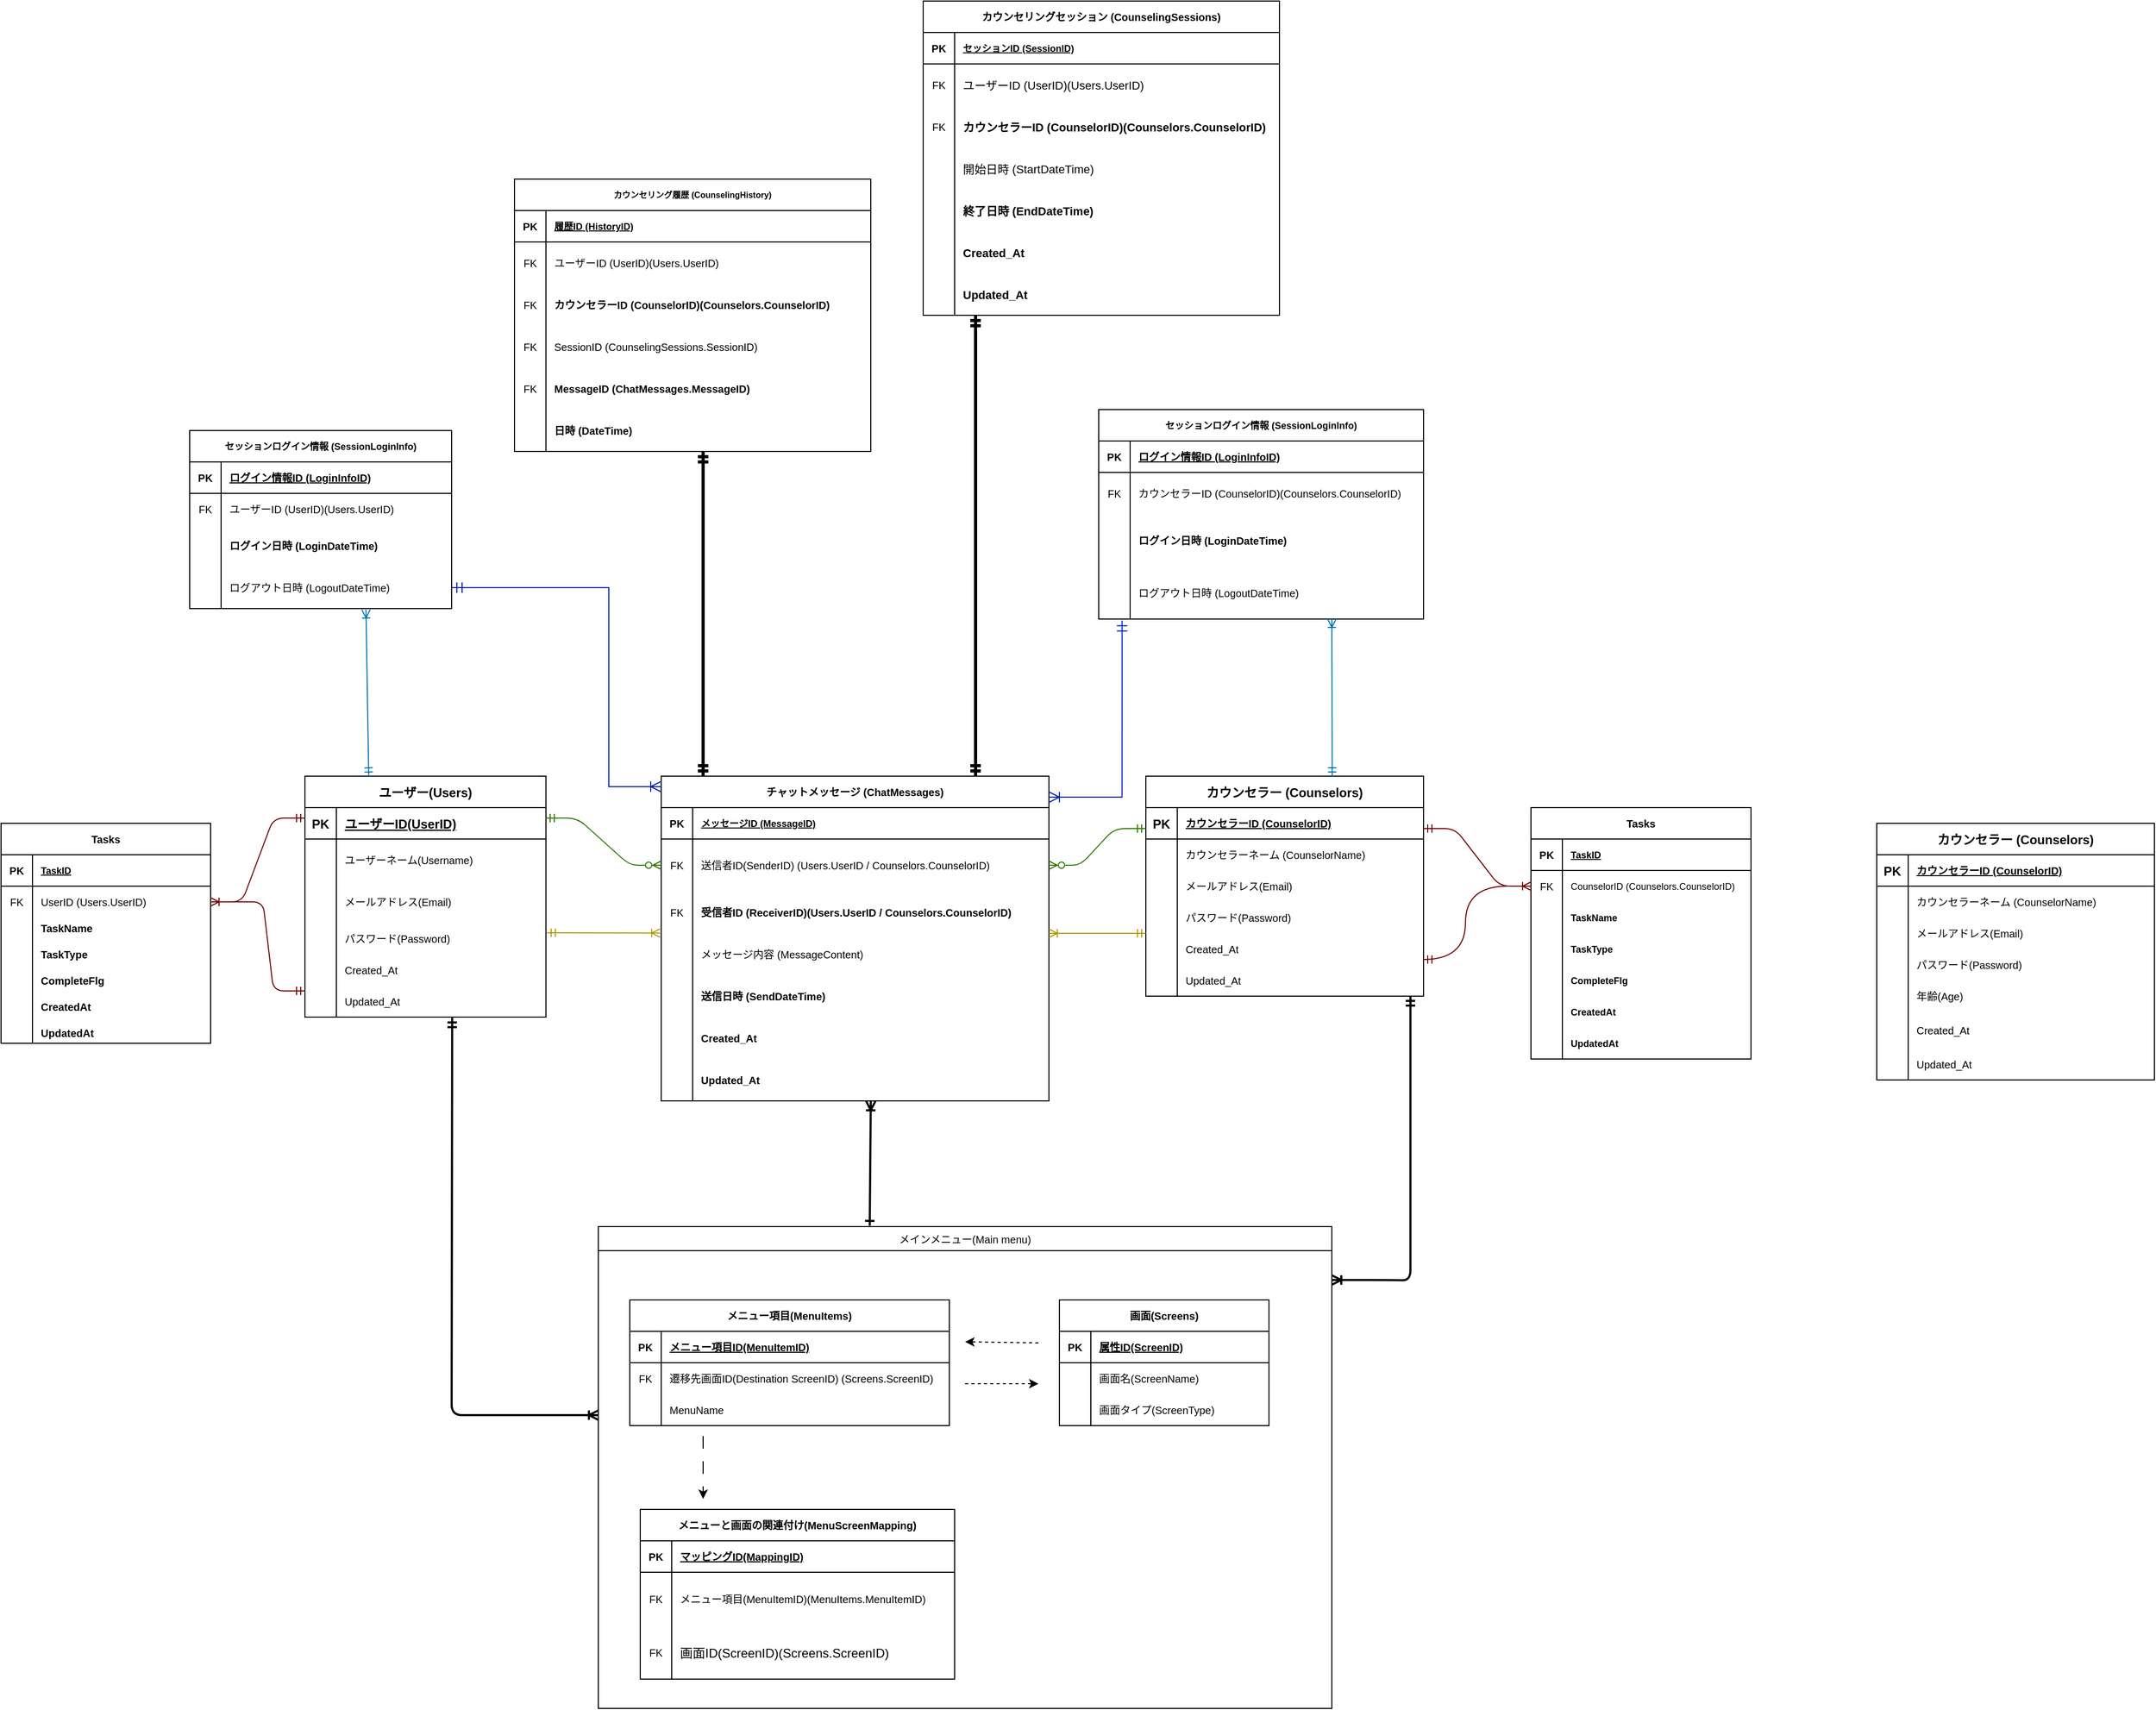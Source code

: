 <mxfile>
    <diagram id="-p5o7Z2GgSf2gbE43U7U" name="ページ1">
        <mxGraphModel dx="1856" dy="1632" grid="1" gridSize="10" guides="1" tooltips="1" connect="1" arrows="1" fold="1" page="1" pageScale="1" pageWidth="827" pageHeight="1169" math="0" shadow="0">
            <root>
                <mxCell id="0"/>
                <mxCell id="1" parent="0"/>
                <mxCell id="1537" value="チャットメッセージ (ChatMessages)" style="shape=table;startSize=30;container=1;collapsible=1;childLayout=tableLayout;fixedRows=1;rowLines=0;fontStyle=1;align=center;resizeLast=1;fontSize=10;" parent="1" vertex="1">
                    <mxGeometry x="80" y="410" width="370" height="310" as="geometry"/>
                </mxCell>
                <mxCell id="1538" value="" style="shape=tableRow;horizontal=0;startSize=0;swimlaneHead=0;swimlaneBody=0;fillColor=none;collapsible=0;dropTarget=0;points=[[0,0.5],[1,0.5]];portConstraint=eastwest;top=0;left=0;right=0;bottom=1;fontSize=10;" parent="1537" vertex="1">
                    <mxGeometry y="30" width="370" height="30" as="geometry"/>
                </mxCell>
                <mxCell id="1539" value="PK" style="shape=partialRectangle;connectable=0;fillColor=none;top=0;left=0;bottom=0;right=0;fontStyle=1;overflow=hidden;fontSize=10;" parent="1538" vertex="1">
                    <mxGeometry width="30" height="30" as="geometry">
                        <mxRectangle width="30" height="30" as="alternateBounds"/>
                    </mxGeometry>
                </mxCell>
                <mxCell id="1540" value="メッセージID (MessageID)" style="shape=partialRectangle;connectable=0;fillColor=none;top=0;left=0;bottom=0;right=0;align=left;spacingLeft=6;fontStyle=5;overflow=hidden;fontSize=9;" parent="1538" vertex="1">
                    <mxGeometry x="30" width="340" height="30" as="geometry">
                        <mxRectangle width="340" height="30" as="alternateBounds"/>
                    </mxGeometry>
                </mxCell>
                <mxCell id="1541" value="" style="shape=tableRow;horizontal=0;startSize=0;swimlaneHead=0;swimlaneBody=0;fillColor=none;collapsible=0;dropTarget=0;points=[[0,0.5],[1,0.5]];portConstraint=eastwest;top=0;left=0;right=0;bottom=0;fontSize=10;" parent="1537" vertex="1">
                    <mxGeometry y="60" width="370" height="50" as="geometry"/>
                </mxCell>
                <mxCell id="1542" value="FK" style="shape=partialRectangle;connectable=0;fillColor=none;top=0;left=0;bottom=0;right=0;editable=1;overflow=hidden;fontSize=10;" parent="1541" vertex="1">
                    <mxGeometry width="30" height="50" as="geometry">
                        <mxRectangle width="30" height="50" as="alternateBounds"/>
                    </mxGeometry>
                </mxCell>
                <mxCell id="1543" value="送信者ID(SenderID) (Users.UserID / Counselors.CounselorID)" style="shape=partialRectangle;connectable=0;fillColor=none;top=0;left=0;bottom=0;right=0;align=left;spacingLeft=6;overflow=hidden;fontSize=10;" parent="1541" vertex="1">
                    <mxGeometry x="30" width="340" height="50" as="geometry">
                        <mxRectangle width="340" height="50" as="alternateBounds"/>
                    </mxGeometry>
                </mxCell>
                <mxCell id="1544" value="" style="shape=tableRow;horizontal=0;startSize=0;swimlaneHead=0;swimlaneBody=0;fillColor=none;collapsible=0;dropTarget=0;points=[[0,0.5],[1,0.5]];portConstraint=eastwest;top=0;left=0;right=0;bottom=0;fontSize=10;" parent="1537" vertex="1">
                    <mxGeometry y="110" width="370" height="40" as="geometry"/>
                </mxCell>
                <mxCell id="1545" value="FK" style="shape=partialRectangle;connectable=0;fillColor=none;top=0;left=0;bottom=0;right=0;editable=1;overflow=hidden;fontSize=10;" parent="1544" vertex="1">
                    <mxGeometry width="30" height="40" as="geometry">
                        <mxRectangle width="30" height="40" as="alternateBounds"/>
                    </mxGeometry>
                </mxCell>
                <mxCell id="1546" value="受信者ID (ReceiverID)(Users.UserID / Counselors.CounselorID)" style="shape=partialRectangle;connectable=0;fillColor=none;top=0;left=0;bottom=0;right=0;align=left;spacingLeft=6;overflow=hidden;fontSize=10;fontStyle=1" parent="1544" vertex="1">
                    <mxGeometry x="30" width="340" height="40" as="geometry">
                        <mxRectangle width="340" height="40" as="alternateBounds"/>
                    </mxGeometry>
                </mxCell>
                <mxCell id="1547" value="" style="shape=tableRow;horizontal=0;startSize=0;swimlaneHead=0;swimlaneBody=0;fillColor=none;collapsible=0;dropTarget=0;points=[[0,0.5],[1,0.5]];portConstraint=eastwest;top=0;left=0;right=0;bottom=0;fontSize=10;" parent="1537" vertex="1">
                    <mxGeometry y="150" width="370" height="40" as="geometry"/>
                </mxCell>
                <mxCell id="1548" value="" style="shape=partialRectangle;connectable=0;fillColor=none;top=0;left=0;bottom=0;right=0;editable=1;overflow=hidden;fontSize=10;" parent="1547" vertex="1">
                    <mxGeometry width="30" height="40" as="geometry">
                        <mxRectangle width="30" height="40" as="alternateBounds"/>
                    </mxGeometry>
                </mxCell>
                <mxCell id="1549" value="メッセージ内容 (MessageContent)" style="shape=partialRectangle;connectable=0;fillColor=none;top=0;left=0;bottom=0;right=0;align=left;spacingLeft=6;overflow=hidden;fontSize=10;" parent="1547" vertex="1">
                    <mxGeometry x="30" width="340" height="40" as="geometry">
                        <mxRectangle width="340" height="40" as="alternateBounds"/>
                    </mxGeometry>
                </mxCell>
                <mxCell id="1550" value="" style="shape=tableRow;horizontal=0;startSize=0;swimlaneHead=0;swimlaneBody=0;fillColor=none;collapsible=0;dropTarget=0;points=[[0,0.5],[1,0.5]];portConstraint=eastwest;top=0;left=0;right=0;bottom=0;fontSize=9;" parent="1537" vertex="1">
                    <mxGeometry y="190" width="370" height="40" as="geometry"/>
                </mxCell>
                <mxCell id="1551" value="" style="shape=partialRectangle;connectable=0;fillColor=none;top=0;left=0;bottom=0;right=0;editable=1;overflow=hidden;fontSize=10;" parent="1550" vertex="1">
                    <mxGeometry width="30" height="40" as="geometry">
                        <mxRectangle width="30" height="40" as="alternateBounds"/>
                    </mxGeometry>
                </mxCell>
                <mxCell id="1552" value="送信日時 (SendDateTime)" style="shape=partialRectangle;connectable=0;fillColor=none;top=0;left=0;bottom=0;right=0;align=left;spacingLeft=6;overflow=hidden;fontSize=10;fontStyle=1" parent="1550" vertex="1">
                    <mxGeometry x="30" width="340" height="40" as="geometry">
                        <mxRectangle width="340" height="40" as="alternateBounds"/>
                    </mxGeometry>
                </mxCell>
                <mxCell id="1553" value="" style="shape=tableRow;horizontal=0;startSize=0;swimlaneHead=0;swimlaneBody=0;fillColor=none;collapsible=0;dropTarget=0;points=[[0,0.5],[1,0.5]];portConstraint=eastwest;top=0;left=0;right=0;bottom=0;fontSize=10;" parent="1537" vertex="1">
                    <mxGeometry y="230" width="370" height="40" as="geometry"/>
                </mxCell>
                <mxCell id="1554" value="" style="shape=partialRectangle;connectable=0;fillColor=none;top=0;left=0;bottom=0;right=0;editable=1;overflow=hidden;fontSize=10;" parent="1553" vertex="1">
                    <mxGeometry width="30" height="40" as="geometry">
                        <mxRectangle width="30" height="40" as="alternateBounds"/>
                    </mxGeometry>
                </mxCell>
                <mxCell id="1555" value="Created_At" style="shape=partialRectangle;connectable=0;fillColor=none;top=0;left=0;bottom=0;right=0;align=left;spacingLeft=6;overflow=hidden;fontSize=10;fontStyle=1" parent="1553" vertex="1">
                    <mxGeometry x="30" width="340" height="40" as="geometry">
                        <mxRectangle width="340" height="40" as="alternateBounds"/>
                    </mxGeometry>
                </mxCell>
                <mxCell id="1556" value="" style="shape=tableRow;horizontal=0;startSize=0;swimlaneHead=0;swimlaneBody=0;fillColor=none;collapsible=0;dropTarget=0;points=[[0,0.5],[1,0.5]];portConstraint=eastwest;top=0;left=0;right=0;bottom=0;fontSize=10;" parent="1537" vertex="1">
                    <mxGeometry y="270" width="370" height="40" as="geometry"/>
                </mxCell>
                <mxCell id="1557" value="" style="shape=partialRectangle;connectable=0;fillColor=none;top=0;left=0;bottom=0;right=0;editable=1;overflow=hidden;fontSize=10;" parent="1556" vertex="1">
                    <mxGeometry width="30" height="40" as="geometry">
                        <mxRectangle width="30" height="40" as="alternateBounds"/>
                    </mxGeometry>
                </mxCell>
                <mxCell id="1558" value="Updated_At" style="shape=partialRectangle;connectable=0;fillColor=none;top=0;left=0;bottom=0;right=0;align=left;spacingLeft=6;overflow=hidden;fontSize=10;fontStyle=1" parent="1556" vertex="1">
                    <mxGeometry x="30" width="340" height="40" as="geometry">
                        <mxRectangle width="340" height="40" as="alternateBounds"/>
                    </mxGeometry>
                </mxCell>
                <mxCell id="1666" value="カウンセリングセッション (CounselingSessions)" style="shape=table;startSize=30;container=1;collapsible=1;childLayout=tableLayout;fixedRows=1;rowLines=0;fontStyle=1;align=center;resizeLast=1;fontSize=10;" parent="1" vertex="1">
                    <mxGeometry x="330" y="-330" width="340" height="300" as="geometry"/>
                </mxCell>
                <mxCell id="1667" value="" style="shape=tableRow;horizontal=0;startSize=0;swimlaneHead=0;swimlaneBody=0;fillColor=none;collapsible=0;dropTarget=0;points=[[0,0.5],[1,0.5]];portConstraint=eastwest;top=0;left=0;right=0;bottom=1;fontSize=10;" parent="1666" vertex="1">
                    <mxGeometry y="30" width="340" height="30" as="geometry"/>
                </mxCell>
                <mxCell id="1668" value="PK" style="shape=partialRectangle;connectable=0;fillColor=none;top=0;left=0;bottom=0;right=0;fontStyle=1;overflow=hidden;fontSize=10;" parent="1667" vertex="1">
                    <mxGeometry width="30" height="30" as="geometry">
                        <mxRectangle width="30" height="30" as="alternateBounds"/>
                    </mxGeometry>
                </mxCell>
                <mxCell id="1669" value="セッションID (SessionID)" style="shape=partialRectangle;connectable=0;fillColor=none;top=0;left=0;bottom=0;right=0;align=left;spacingLeft=6;fontStyle=5;overflow=hidden;fontSize=9;" parent="1667" vertex="1">
                    <mxGeometry x="30" width="310" height="30" as="geometry">
                        <mxRectangle width="310" height="30" as="alternateBounds"/>
                    </mxGeometry>
                </mxCell>
                <mxCell id="1670" value="" style="shape=tableRow;horizontal=0;startSize=0;swimlaneHead=0;swimlaneBody=0;fillColor=none;collapsible=0;dropTarget=0;points=[[0,0.5],[1,0.5]];portConstraint=eastwest;top=0;left=0;right=0;bottom=0;fontSize=10;" parent="1666" vertex="1">
                    <mxGeometry y="60" width="340" height="40" as="geometry"/>
                </mxCell>
                <mxCell id="1671" value="FK" style="shape=partialRectangle;connectable=0;fillColor=none;top=0;left=0;bottom=0;right=0;editable=1;overflow=hidden;fontSize=10;" parent="1670" vertex="1">
                    <mxGeometry width="30" height="40" as="geometry">
                        <mxRectangle width="30" height="40" as="alternateBounds"/>
                    </mxGeometry>
                </mxCell>
                <mxCell id="1672" value="ユーザーID (UserID)(Users.UserID)" style="shape=partialRectangle;connectable=0;fillColor=none;top=0;left=0;bottom=0;right=0;align=left;spacingLeft=6;overflow=hidden;fontSize=11;" parent="1670" vertex="1">
                    <mxGeometry x="30" width="310" height="40" as="geometry">
                        <mxRectangle width="310" height="40" as="alternateBounds"/>
                    </mxGeometry>
                </mxCell>
                <mxCell id="1673" value="" style="shape=tableRow;horizontal=0;startSize=0;swimlaneHead=0;swimlaneBody=0;fillColor=none;collapsible=0;dropTarget=0;points=[[0,0.5],[1,0.5]];portConstraint=eastwest;top=0;left=0;right=0;bottom=0;fontSize=10;" parent="1666" vertex="1">
                    <mxGeometry y="100" width="340" height="40" as="geometry"/>
                </mxCell>
                <mxCell id="1674" value="FK" style="shape=partialRectangle;connectable=0;fillColor=none;top=0;left=0;bottom=0;right=0;editable=1;overflow=hidden;fontSize=10;" parent="1673" vertex="1">
                    <mxGeometry width="30" height="40" as="geometry">
                        <mxRectangle width="30" height="40" as="alternateBounds"/>
                    </mxGeometry>
                </mxCell>
                <mxCell id="1675" value="カウンセラーID (CounselorID)(Counselors.CounselorID)" style="shape=partialRectangle;connectable=0;fillColor=none;top=0;left=0;bottom=0;right=0;align=left;spacingLeft=6;overflow=hidden;fontSize=11;fontStyle=1" parent="1673" vertex="1">
                    <mxGeometry x="30" width="310" height="40" as="geometry">
                        <mxRectangle width="310" height="40" as="alternateBounds"/>
                    </mxGeometry>
                </mxCell>
                <mxCell id="1676" value="" style="shape=tableRow;horizontal=0;startSize=0;swimlaneHead=0;swimlaneBody=0;fillColor=none;collapsible=0;dropTarget=0;points=[[0,0.5],[1,0.5]];portConstraint=eastwest;top=0;left=0;right=0;bottom=0;fontSize=10;" parent="1666" vertex="1">
                    <mxGeometry y="140" width="340" height="40" as="geometry"/>
                </mxCell>
                <mxCell id="1677" value="" style="shape=partialRectangle;connectable=0;fillColor=none;top=0;left=0;bottom=0;right=0;editable=1;overflow=hidden;fontSize=10;" parent="1676" vertex="1">
                    <mxGeometry width="30" height="40" as="geometry">
                        <mxRectangle width="30" height="40" as="alternateBounds"/>
                    </mxGeometry>
                </mxCell>
                <mxCell id="1678" value="開始日時 (StartDateTime)" style="shape=partialRectangle;connectable=0;fillColor=none;top=0;left=0;bottom=0;right=0;align=left;spacingLeft=6;overflow=hidden;fontSize=11;" parent="1676" vertex="1">
                    <mxGeometry x="30" width="310" height="40" as="geometry">
                        <mxRectangle width="310" height="40" as="alternateBounds"/>
                    </mxGeometry>
                </mxCell>
                <mxCell id="1679" value="" style="shape=tableRow;horizontal=0;startSize=0;swimlaneHead=0;swimlaneBody=0;fillColor=none;collapsible=0;dropTarget=0;points=[[0,0.5],[1,0.5]];portConstraint=eastwest;top=0;left=0;right=0;bottom=0;fontSize=9;" parent="1666" vertex="1">
                    <mxGeometry y="180" width="340" height="40" as="geometry"/>
                </mxCell>
                <mxCell id="1680" value="" style="shape=partialRectangle;connectable=0;fillColor=none;top=0;left=0;bottom=0;right=0;editable=1;overflow=hidden;fontSize=10;" parent="1679" vertex="1">
                    <mxGeometry width="30" height="40" as="geometry">
                        <mxRectangle width="30" height="40" as="alternateBounds"/>
                    </mxGeometry>
                </mxCell>
                <mxCell id="1681" value="終了日時 (EndDateTime)" style="shape=partialRectangle;connectable=0;fillColor=none;top=0;left=0;bottom=0;right=0;align=left;spacingLeft=6;overflow=hidden;fontSize=11;fontStyle=1" parent="1679" vertex="1">
                    <mxGeometry x="30" width="310" height="40" as="geometry">
                        <mxRectangle width="310" height="40" as="alternateBounds"/>
                    </mxGeometry>
                </mxCell>
                <mxCell id="1682" value="" style="shape=tableRow;horizontal=0;startSize=0;swimlaneHead=0;swimlaneBody=0;fillColor=none;collapsible=0;dropTarget=0;points=[[0,0.5],[1,0.5]];portConstraint=eastwest;top=0;left=0;right=0;bottom=0;fontSize=10;" parent="1666" vertex="1">
                    <mxGeometry y="220" width="340" height="40" as="geometry"/>
                </mxCell>
                <mxCell id="1683" value="" style="shape=partialRectangle;connectable=0;fillColor=none;top=0;left=0;bottom=0;right=0;editable=1;overflow=hidden;fontSize=10;" parent="1682" vertex="1">
                    <mxGeometry width="30" height="40" as="geometry">
                        <mxRectangle width="30" height="40" as="alternateBounds"/>
                    </mxGeometry>
                </mxCell>
                <mxCell id="1684" value="Created_At" style="shape=partialRectangle;connectable=0;fillColor=none;top=0;left=0;bottom=0;right=0;align=left;spacingLeft=6;overflow=hidden;fontSize=11;fontStyle=1" parent="1682" vertex="1">
                    <mxGeometry x="30" width="310" height="40" as="geometry">
                        <mxRectangle width="310" height="40" as="alternateBounds"/>
                    </mxGeometry>
                </mxCell>
                <mxCell id="1685" value="" style="shape=tableRow;horizontal=0;startSize=0;swimlaneHead=0;swimlaneBody=0;fillColor=none;collapsible=0;dropTarget=0;points=[[0,0.5],[1,0.5]];portConstraint=eastwest;top=0;left=0;right=0;bottom=0;fontSize=10;" parent="1666" vertex="1">
                    <mxGeometry y="260" width="340" height="40" as="geometry"/>
                </mxCell>
                <mxCell id="1686" value="" style="shape=partialRectangle;connectable=0;fillColor=none;top=0;left=0;bottom=0;right=0;editable=1;overflow=hidden;fontSize=10;" parent="1685" vertex="1">
                    <mxGeometry width="30" height="40" as="geometry">
                        <mxRectangle width="30" height="40" as="alternateBounds"/>
                    </mxGeometry>
                </mxCell>
                <mxCell id="1687" value="Updated_At" style="shape=partialRectangle;connectable=0;fillColor=none;top=0;left=0;bottom=0;right=0;align=left;spacingLeft=6;overflow=hidden;fontSize=11;fontStyle=1" parent="1685" vertex="1">
                    <mxGeometry x="30" width="310" height="40" as="geometry">
                        <mxRectangle width="310" height="40" as="alternateBounds"/>
                    </mxGeometry>
                </mxCell>
                <mxCell id="1762" value="カウンセリング履歴 (CounselingHistory)" style="shape=table;startSize=30;container=1;collapsible=1;childLayout=tableLayout;fixedRows=1;rowLines=0;fontStyle=1;align=center;resizeLast=1;fontSize=8;" parent="1" vertex="1">
                    <mxGeometry x="-60" y="-160" width="340" height="260" as="geometry"/>
                </mxCell>
                <mxCell id="1763" value="" style="shape=tableRow;horizontal=0;startSize=0;swimlaneHead=0;swimlaneBody=0;fillColor=none;collapsible=0;dropTarget=0;points=[[0,0.5],[1,0.5]];portConstraint=eastwest;top=0;left=0;right=0;bottom=1;fontSize=10;" parent="1762" vertex="1">
                    <mxGeometry y="30" width="340" height="30" as="geometry"/>
                </mxCell>
                <mxCell id="1764" value="PK" style="shape=partialRectangle;connectable=0;fillColor=none;top=0;left=0;bottom=0;right=0;fontStyle=1;overflow=hidden;fontSize=10;" parent="1763" vertex="1">
                    <mxGeometry width="30" height="30" as="geometry">
                        <mxRectangle width="30" height="30" as="alternateBounds"/>
                    </mxGeometry>
                </mxCell>
                <mxCell id="1765" value="履歴ID (HistoryID)" style="shape=partialRectangle;connectable=0;fillColor=none;top=0;left=0;bottom=0;right=0;align=left;spacingLeft=6;fontStyle=5;overflow=hidden;fontSize=9;" parent="1763" vertex="1">
                    <mxGeometry x="30" width="310" height="30" as="geometry">
                        <mxRectangle width="310" height="30" as="alternateBounds"/>
                    </mxGeometry>
                </mxCell>
                <mxCell id="1766" value="" style="shape=tableRow;horizontal=0;startSize=0;swimlaneHead=0;swimlaneBody=0;fillColor=none;collapsible=0;dropTarget=0;points=[[0,0.5],[1,0.5]];portConstraint=eastwest;top=0;left=0;right=0;bottom=0;fontSize=10;" parent="1762" vertex="1">
                    <mxGeometry y="60" width="340" height="40" as="geometry"/>
                </mxCell>
                <mxCell id="1767" value="FK" style="shape=partialRectangle;connectable=0;fillColor=none;top=0;left=0;bottom=0;right=0;editable=1;overflow=hidden;fontSize=10;" parent="1766" vertex="1">
                    <mxGeometry width="30" height="40" as="geometry">
                        <mxRectangle width="30" height="40" as="alternateBounds"/>
                    </mxGeometry>
                </mxCell>
                <mxCell id="1768" value="ユーザーID (UserID)(Users.UserID)" style="shape=partialRectangle;connectable=0;fillColor=none;top=0;left=0;bottom=0;right=0;align=left;spacingLeft=6;overflow=hidden;fontSize=10;" parent="1766" vertex="1">
                    <mxGeometry x="30" width="310" height="40" as="geometry">
                        <mxRectangle width="310" height="40" as="alternateBounds"/>
                    </mxGeometry>
                </mxCell>
                <mxCell id="1769" value="" style="shape=tableRow;horizontal=0;startSize=0;swimlaneHead=0;swimlaneBody=0;fillColor=none;collapsible=0;dropTarget=0;points=[[0,0.5],[1,0.5]];portConstraint=eastwest;top=0;left=0;right=0;bottom=0;fontSize=10;" parent="1762" vertex="1">
                    <mxGeometry y="100" width="340" height="40" as="geometry"/>
                </mxCell>
                <mxCell id="1770" value="FK" style="shape=partialRectangle;connectable=0;fillColor=none;top=0;left=0;bottom=0;right=0;editable=1;overflow=hidden;fontSize=10;" parent="1769" vertex="1">
                    <mxGeometry width="30" height="40" as="geometry">
                        <mxRectangle width="30" height="40" as="alternateBounds"/>
                    </mxGeometry>
                </mxCell>
                <mxCell id="1771" value="カウンセラーID (CounselorID)(Counselors.CounselorID)" style="shape=partialRectangle;connectable=0;fillColor=none;top=0;left=0;bottom=0;right=0;align=left;spacingLeft=6;overflow=hidden;fontSize=10;fontStyle=1" parent="1769" vertex="1">
                    <mxGeometry x="30" width="310" height="40" as="geometry">
                        <mxRectangle width="310" height="40" as="alternateBounds"/>
                    </mxGeometry>
                </mxCell>
                <mxCell id="1772" value="" style="shape=tableRow;horizontal=0;startSize=0;swimlaneHead=0;swimlaneBody=0;fillColor=none;collapsible=0;dropTarget=0;points=[[0,0.5],[1,0.5]];portConstraint=eastwest;top=0;left=0;right=0;bottom=0;fontSize=10;" parent="1762" vertex="1">
                    <mxGeometry y="140" width="340" height="40" as="geometry"/>
                </mxCell>
                <mxCell id="1773" value="FK" style="shape=partialRectangle;connectable=0;fillColor=none;top=0;left=0;bottom=0;right=0;editable=1;overflow=hidden;fontSize=10;" parent="1772" vertex="1">
                    <mxGeometry width="30" height="40" as="geometry">
                        <mxRectangle width="30" height="40" as="alternateBounds"/>
                    </mxGeometry>
                </mxCell>
                <mxCell id="1774" value="SessionID (CounselingSessions.SessionID)" style="shape=partialRectangle;connectable=0;fillColor=none;top=0;left=0;bottom=0;right=0;align=left;spacingLeft=6;overflow=hidden;fontSize=10;" parent="1772" vertex="1">
                    <mxGeometry x="30" width="310" height="40" as="geometry">
                        <mxRectangle width="310" height="40" as="alternateBounds"/>
                    </mxGeometry>
                </mxCell>
                <mxCell id="1775" value="" style="shape=tableRow;horizontal=0;startSize=0;swimlaneHead=0;swimlaneBody=0;fillColor=none;collapsible=0;dropTarget=0;points=[[0,0.5],[1,0.5]];portConstraint=eastwest;top=0;left=0;right=0;bottom=0;fontSize=9;" parent="1762" vertex="1">
                    <mxGeometry y="180" width="340" height="40" as="geometry"/>
                </mxCell>
                <mxCell id="1776" value="FK" style="shape=partialRectangle;connectable=0;fillColor=none;top=0;left=0;bottom=0;right=0;editable=1;overflow=hidden;fontSize=10;" parent="1775" vertex="1">
                    <mxGeometry width="30" height="40" as="geometry">
                        <mxRectangle width="30" height="40" as="alternateBounds"/>
                    </mxGeometry>
                </mxCell>
                <mxCell id="1777" value="MessageID (ChatMessages.MessageID)" style="shape=partialRectangle;connectable=0;fillColor=none;top=0;left=0;bottom=0;right=0;align=left;spacingLeft=6;overflow=hidden;fontSize=10;fontStyle=1" parent="1775" vertex="1">
                    <mxGeometry x="30" width="310" height="40" as="geometry">
                        <mxRectangle width="310" height="40" as="alternateBounds"/>
                    </mxGeometry>
                </mxCell>
                <mxCell id="1778" value="" style="shape=tableRow;horizontal=0;startSize=0;swimlaneHead=0;swimlaneBody=0;fillColor=none;collapsible=0;dropTarget=0;points=[[0,0.5],[1,0.5]];portConstraint=eastwest;top=0;left=0;right=0;bottom=0;fontSize=10;" parent="1762" vertex="1">
                    <mxGeometry y="220" width="340" height="40" as="geometry"/>
                </mxCell>
                <mxCell id="1779" value="" style="shape=partialRectangle;connectable=0;fillColor=none;top=0;left=0;bottom=0;right=0;editable=1;overflow=hidden;fontSize=10;" parent="1778" vertex="1">
                    <mxGeometry width="30" height="40" as="geometry">
                        <mxRectangle width="30" height="40" as="alternateBounds"/>
                    </mxGeometry>
                </mxCell>
                <mxCell id="1780" value="日時 (DateTime)" style="shape=partialRectangle;connectable=0;fillColor=none;top=0;left=0;bottom=0;right=0;align=left;spacingLeft=6;overflow=hidden;fontSize=10;fontStyle=1" parent="1778" vertex="1">
                    <mxGeometry x="30" width="310" height="40" as="geometry">
                        <mxRectangle width="310" height="40" as="alternateBounds"/>
                    </mxGeometry>
                </mxCell>
                <mxCell id="1781" value="セッションログイン情報 (SessionLoginInfo)" style="shape=table;startSize=30;container=1;collapsible=1;childLayout=tableLayout;fixedRows=1;rowLines=0;fontStyle=1;align=center;resizeLast=1;fontSize=9;" parent="1" vertex="1">
                    <mxGeometry x="-370" y="80" width="250" height="170" as="geometry"/>
                </mxCell>
                <mxCell id="1782" value="" style="shape=tableRow;horizontal=0;startSize=0;swimlaneHead=0;swimlaneBody=0;fillColor=none;collapsible=0;dropTarget=0;points=[[0,0.5],[1,0.5]];portConstraint=eastwest;top=0;left=0;right=0;bottom=1;fontSize=10;" parent="1781" vertex="1">
                    <mxGeometry y="30" width="250" height="30" as="geometry"/>
                </mxCell>
                <mxCell id="1783" value="PK" style="shape=partialRectangle;connectable=0;fillColor=none;top=0;left=0;bottom=0;right=0;fontStyle=1;overflow=hidden;fontSize=10;" parent="1782" vertex="1">
                    <mxGeometry width="30" height="30" as="geometry">
                        <mxRectangle width="30" height="30" as="alternateBounds"/>
                    </mxGeometry>
                </mxCell>
                <mxCell id="1784" value="ログイン情報ID (LoginInfoID)" style="shape=partialRectangle;connectable=0;fillColor=none;top=0;left=0;bottom=0;right=0;align=left;spacingLeft=6;fontStyle=5;overflow=hidden;fontSize=10;" parent="1782" vertex="1">
                    <mxGeometry x="30" width="220" height="30" as="geometry">
                        <mxRectangle width="220" height="30" as="alternateBounds"/>
                    </mxGeometry>
                </mxCell>
                <mxCell id="1785" value="" style="shape=tableRow;horizontal=0;startSize=0;swimlaneHead=0;swimlaneBody=0;fillColor=none;collapsible=0;dropTarget=0;points=[[0,0.5],[1,0.5]];portConstraint=eastwest;top=0;left=0;right=0;bottom=0;fontSize=10;" parent="1781" vertex="1">
                    <mxGeometry y="60" width="250" height="30" as="geometry"/>
                </mxCell>
                <mxCell id="1786" value="FK" style="shape=partialRectangle;connectable=0;fillColor=none;top=0;left=0;bottom=0;right=0;editable=1;overflow=hidden;fontSize=10;" parent="1785" vertex="1">
                    <mxGeometry width="30" height="30" as="geometry">
                        <mxRectangle width="30" height="30" as="alternateBounds"/>
                    </mxGeometry>
                </mxCell>
                <mxCell id="1787" value="ユーザーID (UserID)(Users.UserID)" style="shape=partialRectangle;connectable=0;fillColor=none;top=0;left=0;bottom=0;right=0;align=left;spacingLeft=6;overflow=hidden;fontSize=10;" parent="1785" vertex="1">
                    <mxGeometry x="30" width="220" height="30" as="geometry">
                        <mxRectangle width="220" height="30" as="alternateBounds"/>
                    </mxGeometry>
                </mxCell>
                <mxCell id="1788" value="" style="shape=tableRow;horizontal=0;startSize=0;swimlaneHead=0;swimlaneBody=0;fillColor=none;collapsible=0;dropTarget=0;points=[[0,0.5],[1,0.5]];portConstraint=eastwest;top=0;left=0;right=0;bottom=0;fontSize=10;" parent="1781" vertex="1">
                    <mxGeometry y="90" width="250" height="40" as="geometry"/>
                </mxCell>
                <mxCell id="1789" value="" style="shape=partialRectangle;connectable=0;fillColor=none;top=0;left=0;bottom=0;right=0;editable=1;overflow=hidden;fontSize=10;" parent="1788" vertex="1">
                    <mxGeometry width="30" height="40" as="geometry">
                        <mxRectangle width="30" height="40" as="alternateBounds"/>
                    </mxGeometry>
                </mxCell>
                <mxCell id="1790" value="ログイン日時 (LoginDateTime)" style="shape=partialRectangle;connectable=0;fillColor=none;top=0;left=0;bottom=0;right=0;align=left;spacingLeft=6;overflow=hidden;fontSize=10;fontStyle=1" parent="1788" vertex="1">
                    <mxGeometry x="30" width="220" height="40" as="geometry">
                        <mxRectangle width="220" height="40" as="alternateBounds"/>
                    </mxGeometry>
                </mxCell>
                <mxCell id="1791" value="" style="shape=tableRow;horizontal=0;startSize=0;swimlaneHead=0;swimlaneBody=0;fillColor=none;collapsible=0;dropTarget=0;points=[[0,0.5],[1,0.5]];portConstraint=eastwest;top=0;left=0;right=0;bottom=0;fontSize=10;" parent="1781" vertex="1">
                    <mxGeometry y="130" width="250" height="40" as="geometry"/>
                </mxCell>
                <mxCell id="1792" value="" style="shape=partialRectangle;connectable=0;fillColor=none;top=0;left=0;bottom=0;right=0;editable=1;overflow=hidden;fontSize=10;" parent="1791" vertex="1">
                    <mxGeometry width="30" height="40" as="geometry">
                        <mxRectangle width="30" height="40" as="alternateBounds"/>
                    </mxGeometry>
                </mxCell>
                <mxCell id="1793" value="ログアウト日時 (LogoutDateTime)" style="shape=partialRectangle;connectable=0;fillColor=none;top=0;left=0;bottom=0;right=0;align=left;spacingLeft=6;overflow=hidden;fontSize=10;" parent="1791" vertex="1">
                    <mxGeometry x="30" width="220" height="40" as="geometry">
                        <mxRectangle width="220" height="40" as="alternateBounds"/>
                    </mxGeometry>
                </mxCell>
                <mxCell id="1794" value="セッションログイン情報 (SessionLoginInfo)" style="shape=table;startSize=30;container=1;collapsible=1;childLayout=tableLayout;fixedRows=1;rowLines=0;fontStyle=1;align=center;resizeLast=1;fontSize=9;" parent="1" vertex="1">
                    <mxGeometry x="497.5" y="60" width="310" height="200" as="geometry"/>
                </mxCell>
                <mxCell id="1795" value="" style="shape=tableRow;horizontal=0;startSize=0;swimlaneHead=0;swimlaneBody=0;fillColor=none;collapsible=0;dropTarget=0;points=[[0,0.5],[1,0.5]];portConstraint=eastwest;top=0;left=0;right=0;bottom=1;fontSize=10;" parent="1794" vertex="1">
                    <mxGeometry y="30" width="310" height="30" as="geometry"/>
                </mxCell>
                <mxCell id="1796" value="PK" style="shape=partialRectangle;connectable=0;fillColor=none;top=0;left=0;bottom=0;right=0;fontStyle=1;overflow=hidden;fontSize=10;" parent="1795" vertex="1">
                    <mxGeometry width="30" height="30" as="geometry">
                        <mxRectangle width="30" height="30" as="alternateBounds"/>
                    </mxGeometry>
                </mxCell>
                <mxCell id="1797" value="ログイン情報ID (LoginInfoID)" style="shape=partialRectangle;connectable=0;fillColor=none;top=0;left=0;bottom=0;right=0;align=left;spacingLeft=6;fontStyle=5;overflow=hidden;fontSize=10;" parent="1795" vertex="1">
                    <mxGeometry x="30" width="280" height="30" as="geometry">
                        <mxRectangle width="280" height="30" as="alternateBounds"/>
                    </mxGeometry>
                </mxCell>
                <mxCell id="1798" value="" style="shape=tableRow;horizontal=0;startSize=0;swimlaneHead=0;swimlaneBody=0;fillColor=none;collapsible=0;dropTarget=0;points=[[0,0.5],[1,0.5]];portConstraint=eastwest;top=0;left=0;right=0;bottom=0;fontSize=10;" parent="1794" vertex="1">
                    <mxGeometry y="60" width="310" height="40" as="geometry"/>
                </mxCell>
                <mxCell id="1799" value="FK" style="shape=partialRectangle;connectable=0;fillColor=none;top=0;left=0;bottom=0;right=0;editable=1;overflow=hidden;fontSize=10;" parent="1798" vertex="1">
                    <mxGeometry width="30" height="40" as="geometry">
                        <mxRectangle width="30" height="40" as="alternateBounds"/>
                    </mxGeometry>
                </mxCell>
                <mxCell id="1800" value="カウンセラーID (CounselorID)(Counselors.CounselorID)" style="shape=partialRectangle;connectable=0;fillColor=none;top=0;left=0;bottom=0;right=0;align=left;spacingLeft=6;overflow=hidden;fontSize=10;" parent="1798" vertex="1">
                    <mxGeometry x="30" width="280" height="40" as="geometry">
                        <mxRectangle width="280" height="40" as="alternateBounds"/>
                    </mxGeometry>
                </mxCell>
                <mxCell id="1801" value="" style="shape=tableRow;horizontal=0;startSize=0;swimlaneHead=0;swimlaneBody=0;fillColor=none;collapsible=0;dropTarget=0;points=[[0,0.5],[1,0.5]];portConstraint=eastwest;top=0;left=0;right=0;bottom=0;fontSize=10;" parent="1794" vertex="1">
                    <mxGeometry y="100" width="310" height="50" as="geometry"/>
                </mxCell>
                <mxCell id="1802" value="" style="shape=partialRectangle;connectable=0;fillColor=none;top=0;left=0;bottom=0;right=0;editable=1;overflow=hidden;fontSize=10;" parent="1801" vertex="1">
                    <mxGeometry width="30" height="50" as="geometry">
                        <mxRectangle width="30" height="50" as="alternateBounds"/>
                    </mxGeometry>
                </mxCell>
                <mxCell id="1803" value="ログイン日時 (LoginDateTime)" style="shape=partialRectangle;connectable=0;fillColor=none;top=0;left=0;bottom=0;right=0;align=left;spacingLeft=6;overflow=hidden;fontSize=10;fontStyle=1" parent="1801" vertex="1">
                    <mxGeometry x="30" width="280" height="50" as="geometry">
                        <mxRectangle width="280" height="50" as="alternateBounds"/>
                    </mxGeometry>
                </mxCell>
                <mxCell id="1804" value="" style="shape=tableRow;horizontal=0;startSize=0;swimlaneHead=0;swimlaneBody=0;fillColor=none;collapsible=0;dropTarget=0;points=[[0,0.5],[1,0.5]];portConstraint=eastwest;top=0;left=0;right=0;bottom=0;fontSize=10;" parent="1794" vertex="1">
                    <mxGeometry y="150" width="310" height="50" as="geometry"/>
                </mxCell>
                <mxCell id="1805" value="" style="shape=partialRectangle;connectable=0;fillColor=none;top=0;left=0;bottom=0;right=0;editable=1;overflow=hidden;fontSize=10;" parent="1804" vertex="1">
                    <mxGeometry width="30" height="50" as="geometry">
                        <mxRectangle width="30" height="50" as="alternateBounds"/>
                    </mxGeometry>
                </mxCell>
                <mxCell id="1806" value="ログアウト日時 (LogoutDateTime)" style="shape=partialRectangle;connectable=0;fillColor=none;top=0;left=0;bottom=0;right=0;align=left;spacingLeft=6;overflow=hidden;fontSize=10;" parent="1804" vertex="1">
                    <mxGeometry x="30" width="280" height="50" as="geometry">
                        <mxRectangle width="280" height="50" as="alternateBounds"/>
                    </mxGeometry>
                </mxCell>
                <mxCell id="1902" value="カウンセラー (Counselors)" style="shape=table;startSize=30;container=1;collapsible=1;childLayout=tableLayout;fixedRows=1;rowLines=0;fontStyle=1;align=center;resizeLast=1;" parent="1" vertex="1">
                    <mxGeometry x="542.5" y="410" width="265" height="210" as="geometry"/>
                </mxCell>
                <mxCell id="1903" value="" style="shape=tableRow;horizontal=0;startSize=0;swimlaneHead=0;swimlaneBody=0;fillColor=none;collapsible=0;dropTarget=0;points=[[0,0.5],[1,0.5]];portConstraint=eastwest;top=0;left=0;right=0;bottom=1;" parent="1902" vertex="1">
                    <mxGeometry y="30" width="265" height="30" as="geometry"/>
                </mxCell>
                <mxCell id="1904" value="PK" style="shape=partialRectangle;connectable=0;fillColor=none;top=0;left=0;bottom=0;right=0;fontStyle=1;overflow=hidden;" parent="1903" vertex="1">
                    <mxGeometry width="30" height="30" as="geometry">
                        <mxRectangle width="30" height="30" as="alternateBounds"/>
                    </mxGeometry>
                </mxCell>
                <mxCell id="1905" value="カウンセラーID (CounselorID)" style="shape=partialRectangle;connectable=0;fillColor=none;top=0;left=0;bottom=0;right=0;align=left;spacingLeft=6;fontStyle=5;overflow=hidden;fontSize=10;" parent="1903" vertex="1">
                    <mxGeometry x="30" width="235" height="30" as="geometry">
                        <mxRectangle width="235" height="30" as="alternateBounds"/>
                    </mxGeometry>
                </mxCell>
                <mxCell id="1906" value="" style="shape=tableRow;horizontal=0;startSize=0;swimlaneHead=0;swimlaneBody=0;fillColor=none;collapsible=0;dropTarget=0;points=[[0,0.5],[1,0.5]];portConstraint=eastwest;top=0;left=0;right=0;bottom=0;" parent="1902" vertex="1">
                    <mxGeometry y="60" width="265" height="30" as="geometry"/>
                </mxCell>
                <mxCell id="1907" value="" style="shape=partialRectangle;connectable=0;fillColor=none;top=0;left=0;bottom=0;right=0;editable=1;overflow=hidden;" parent="1906" vertex="1">
                    <mxGeometry width="30" height="30" as="geometry">
                        <mxRectangle width="30" height="30" as="alternateBounds"/>
                    </mxGeometry>
                </mxCell>
                <mxCell id="1908" value="カウンセラーネーム (CounselorName)" style="shape=partialRectangle;connectable=0;fillColor=none;top=0;left=0;bottom=0;right=0;align=left;spacingLeft=6;overflow=hidden;fontSize=10;" parent="1906" vertex="1">
                    <mxGeometry x="30" width="235" height="30" as="geometry">
                        <mxRectangle width="235" height="30" as="alternateBounds"/>
                    </mxGeometry>
                </mxCell>
                <mxCell id="1909" value="" style="shape=tableRow;horizontal=0;startSize=0;swimlaneHead=0;swimlaneBody=0;fillColor=none;collapsible=0;dropTarget=0;points=[[0,0.5],[1,0.5]];portConstraint=eastwest;top=0;left=0;right=0;bottom=0;" parent="1902" vertex="1">
                    <mxGeometry y="90" width="265" height="30" as="geometry"/>
                </mxCell>
                <mxCell id="1910" value="" style="shape=partialRectangle;connectable=0;fillColor=none;top=0;left=0;bottom=0;right=0;editable=1;overflow=hidden;" parent="1909" vertex="1">
                    <mxGeometry width="30" height="30" as="geometry">
                        <mxRectangle width="30" height="30" as="alternateBounds"/>
                    </mxGeometry>
                </mxCell>
                <mxCell id="1911" value="メールアドレス(Email)" style="shape=partialRectangle;connectable=0;fillColor=none;top=0;left=0;bottom=0;right=0;align=left;spacingLeft=6;overflow=hidden;fontSize=10;" parent="1909" vertex="1">
                    <mxGeometry x="30" width="235" height="30" as="geometry">
                        <mxRectangle width="235" height="30" as="alternateBounds"/>
                    </mxGeometry>
                </mxCell>
                <mxCell id="1912" value="" style="shape=tableRow;horizontal=0;startSize=0;swimlaneHead=0;swimlaneBody=0;fillColor=none;collapsible=0;dropTarget=0;points=[[0,0.5],[1,0.5]];portConstraint=eastwest;top=0;left=0;right=0;bottom=0;" parent="1902" vertex="1">
                    <mxGeometry y="120" width="265" height="30" as="geometry"/>
                </mxCell>
                <mxCell id="1913" value="" style="shape=partialRectangle;connectable=0;fillColor=none;top=0;left=0;bottom=0;right=0;editable=1;overflow=hidden;" parent="1912" vertex="1">
                    <mxGeometry width="30" height="30" as="geometry">
                        <mxRectangle width="30" height="30" as="alternateBounds"/>
                    </mxGeometry>
                </mxCell>
                <mxCell id="1914" value="パスワード(Password)" style="shape=partialRectangle;connectable=0;fillColor=none;top=0;left=0;bottom=0;right=0;align=left;spacingLeft=6;overflow=hidden;fontSize=10;" parent="1912" vertex="1">
                    <mxGeometry x="30" width="235" height="30" as="geometry">
                        <mxRectangle width="235" height="30" as="alternateBounds"/>
                    </mxGeometry>
                </mxCell>
                <mxCell id="1915" value="" style="shape=tableRow;horizontal=0;startSize=0;swimlaneHead=0;swimlaneBody=0;fillColor=none;collapsible=0;dropTarget=0;points=[[0,0.5],[1,0.5]];portConstraint=eastwest;top=0;left=0;right=0;bottom=0;" parent="1902" vertex="1">
                    <mxGeometry y="150" width="265" height="30" as="geometry"/>
                </mxCell>
                <mxCell id="1916" value="" style="shape=partialRectangle;connectable=0;fillColor=none;top=0;left=0;bottom=0;right=0;editable=1;overflow=hidden;" parent="1915" vertex="1">
                    <mxGeometry width="30" height="30" as="geometry">
                        <mxRectangle width="30" height="30" as="alternateBounds"/>
                    </mxGeometry>
                </mxCell>
                <mxCell id="1917" value=" Created_At" style="shape=partialRectangle;connectable=0;fillColor=none;top=0;left=0;bottom=0;right=0;align=left;spacingLeft=6;overflow=hidden;fontSize=10;" parent="1915" vertex="1">
                    <mxGeometry x="30" width="235" height="30" as="geometry">
                        <mxRectangle width="235" height="30" as="alternateBounds"/>
                    </mxGeometry>
                </mxCell>
                <mxCell id="1918" value="" style="shape=tableRow;horizontal=0;startSize=0;swimlaneHead=0;swimlaneBody=0;fillColor=none;collapsible=0;dropTarget=0;points=[[0,0.5],[1,0.5]];portConstraint=eastwest;top=0;left=0;right=0;bottom=0;" parent="1902" vertex="1">
                    <mxGeometry y="180" width="265" height="30" as="geometry"/>
                </mxCell>
                <mxCell id="1919" value="" style="shape=partialRectangle;connectable=0;fillColor=none;top=0;left=0;bottom=0;right=0;editable=1;overflow=hidden;" parent="1918" vertex="1">
                    <mxGeometry width="30" height="30" as="geometry">
                        <mxRectangle width="30" height="30" as="alternateBounds"/>
                    </mxGeometry>
                </mxCell>
                <mxCell id="1920" value="Updated_At" style="shape=partialRectangle;connectable=0;fillColor=none;top=0;left=0;bottom=0;right=0;align=left;spacingLeft=6;overflow=hidden;fontSize=10;" parent="1918" vertex="1">
                    <mxGeometry x="30" width="235" height="30" as="geometry">
                        <mxRectangle width="235" height="30" as="alternateBounds"/>
                    </mxGeometry>
                </mxCell>
                <mxCell id="2243" value="ユーザー(Users)" style="shape=table;startSize=30;container=1;collapsible=1;childLayout=tableLayout;fixedRows=1;rowLines=0;fontStyle=1;align=center;resizeLast=1;" parent="1" vertex="1">
                    <mxGeometry x="-260" y="410" width="230" height="230" as="geometry"/>
                </mxCell>
                <mxCell id="2244" value="" style="shape=tableRow;horizontal=0;startSize=0;swimlaneHead=0;swimlaneBody=0;fillColor=none;collapsible=0;dropTarget=0;points=[[0,0.5],[1,0.5]];portConstraint=eastwest;top=0;left=0;right=0;bottom=1;" parent="2243" vertex="1">
                    <mxGeometry y="30" width="230" height="30" as="geometry"/>
                </mxCell>
                <mxCell id="2245" value="PK" style="shape=partialRectangle;connectable=0;fillColor=none;top=0;left=0;bottom=0;right=0;fontStyle=1;overflow=hidden;" parent="2244" vertex="1">
                    <mxGeometry width="30" height="30" as="geometry">
                        <mxRectangle width="30" height="30" as="alternateBounds"/>
                    </mxGeometry>
                </mxCell>
                <mxCell id="2246" value="ユーザーID(UserID)" style="shape=partialRectangle;connectable=0;fillColor=none;top=0;left=0;bottom=0;right=0;align=left;spacingLeft=6;fontStyle=5;overflow=hidden;" parent="2244" vertex="1">
                    <mxGeometry x="30" width="200" height="30" as="geometry">
                        <mxRectangle width="200" height="30" as="alternateBounds"/>
                    </mxGeometry>
                </mxCell>
                <mxCell id="2247" value="" style="shape=tableRow;horizontal=0;startSize=0;swimlaneHead=0;swimlaneBody=0;fillColor=none;collapsible=0;dropTarget=0;points=[[0,0.5],[1,0.5]];portConstraint=eastwest;top=0;left=0;right=0;bottom=0;" parent="2243" vertex="1">
                    <mxGeometry y="60" width="230" height="40" as="geometry"/>
                </mxCell>
                <mxCell id="2248" value="" style="shape=partialRectangle;connectable=0;fillColor=none;top=0;left=0;bottom=0;right=0;editable=1;overflow=hidden;" parent="2247" vertex="1">
                    <mxGeometry width="30" height="40" as="geometry">
                        <mxRectangle width="30" height="40" as="alternateBounds"/>
                    </mxGeometry>
                </mxCell>
                <mxCell id="2249" value="ユーザーネーム(Username)" style="shape=partialRectangle;connectable=0;fillColor=none;top=0;left=0;bottom=0;right=0;align=left;spacingLeft=6;overflow=hidden;fontSize=10;" parent="2247" vertex="1">
                    <mxGeometry x="30" width="200" height="40" as="geometry">
                        <mxRectangle width="200" height="40" as="alternateBounds"/>
                    </mxGeometry>
                </mxCell>
                <mxCell id="2250" value="" style="shape=tableRow;horizontal=0;startSize=0;swimlaneHead=0;swimlaneBody=0;fillColor=none;collapsible=0;dropTarget=0;points=[[0,0.5],[1,0.5]];portConstraint=eastwest;top=0;left=0;right=0;bottom=0;" parent="2243" vertex="1">
                    <mxGeometry y="100" width="230" height="40" as="geometry"/>
                </mxCell>
                <mxCell id="2251" value="" style="shape=partialRectangle;connectable=0;fillColor=none;top=0;left=0;bottom=0;right=0;editable=1;overflow=hidden;" parent="2250" vertex="1">
                    <mxGeometry width="30" height="40" as="geometry">
                        <mxRectangle width="30" height="40" as="alternateBounds"/>
                    </mxGeometry>
                </mxCell>
                <mxCell id="2252" value="メールアドレス(Email)" style="shape=partialRectangle;connectable=0;fillColor=none;top=0;left=0;bottom=0;right=0;align=left;spacingLeft=6;overflow=hidden;fontSize=10;" parent="2250" vertex="1">
                    <mxGeometry x="30" width="200" height="40" as="geometry">
                        <mxRectangle width="200" height="40" as="alternateBounds"/>
                    </mxGeometry>
                </mxCell>
                <mxCell id="2253" value="" style="shape=tableRow;horizontal=0;startSize=0;swimlaneHead=0;swimlaneBody=0;fillColor=none;collapsible=0;dropTarget=0;points=[[0,0.5],[1,0.5]];portConstraint=eastwest;top=0;left=0;right=0;bottom=0;" parent="2243" vertex="1">
                    <mxGeometry y="140" width="230" height="30" as="geometry"/>
                </mxCell>
                <mxCell id="2254" value="" style="shape=partialRectangle;connectable=0;fillColor=none;top=0;left=0;bottom=0;right=0;editable=1;overflow=hidden;" parent="2253" vertex="1">
                    <mxGeometry width="30" height="30" as="geometry">
                        <mxRectangle width="30" height="30" as="alternateBounds"/>
                    </mxGeometry>
                </mxCell>
                <mxCell id="2255" value="パスワード(Password)" style="shape=partialRectangle;connectable=0;fillColor=none;top=0;left=0;bottom=0;right=0;align=left;spacingLeft=6;overflow=hidden;fontSize=10;" parent="2253" vertex="1">
                    <mxGeometry x="30" width="200" height="30" as="geometry">
                        <mxRectangle width="200" height="30" as="alternateBounds"/>
                    </mxGeometry>
                </mxCell>
                <mxCell id="2256" value="" style="shape=tableRow;horizontal=0;startSize=0;swimlaneHead=0;swimlaneBody=0;fillColor=none;collapsible=0;dropTarget=0;points=[[0,0.5],[1,0.5]];portConstraint=eastwest;top=0;left=0;right=0;bottom=0;" parent="2243" vertex="1">
                    <mxGeometry y="170" width="230" height="30" as="geometry"/>
                </mxCell>
                <mxCell id="2257" value="" style="shape=partialRectangle;connectable=0;fillColor=none;top=0;left=0;bottom=0;right=0;editable=1;overflow=hidden;" parent="2256" vertex="1">
                    <mxGeometry width="30" height="30" as="geometry">
                        <mxRectangle width="30" height="30" as="alternateBounds"/>
                    </mxGeometry>
                </mxCell>
                <mxCell id="2258" value=" Created_At" style="shape=partialRectangle;connectable=0;fillColor=none;top=0;left=0;bottom=0;right=0;align=left;spacingLeft=6;overflow=hidden;fontSize=10;" parent="2256" vertex="1">
                    <mxGeometry x="30" width="200" height="30" as="geometry">
                        <mxRectangle width="200" height="30" as="alternateBounds"/>
                    </mxGeometry>
                </mxCell>
                <mxCell id="2259" value="" style="shape=tableRow;horizontal=0;startSize=0;swimlaneHead=0;swimlaneBody=0;fillColor=none;collapsible=0;dropTarget=0;points=[[0,0.5],[1,0.5]];portConstraint=eastwest;top=0;left=0;right=0;bottom=0;" parent="2243" vertex="1">
                    <mxGeometry y="200" width="230" height="30" as="geometry"/>
                </mxCell>
                <mxCell id="2260" value="" style="shape=partialRectangle;connectable=0;fillColor=none;top=0;left=0;bottom=0;right=0;editable=1;overflow=hidden;" parent="2259" vertex="1">
                    <mxGeometry width="30" height="30" as="geometry">
                        <mxRectangle width="30" height="30" as="alternateBounds"/>
                    </mxGeometry>
                </mxCell>
                <mxCell id="2261" value="Updated_At" style="shape=partialRectangle;connectable=0;fillColor=none;top=0;left=0;bottom=0;right=0;align=left;spacingLeft=6;overflow=hidden;fontSize=10;" parent="2259" vertex="1">
                    <mxGeometry x="30" width="200" height="30" as="geometry">
                        <mxRectangle width="200" height="30" as="alternateBounds"/>
                    </mxGeometry>
                </mxCell>
                <mxCell id="2265" value="" style="endArrow=ERoneToMany;html=1;endFill=0;startArrow=ERmandOne;startFill=0;entryX=0.673;entryY=1.025;entryDx=0;entryDy=0;entryPerimeter=0;strokeWidth=1;fillColor=#1ba1e2;strokeColor=#006EAF;" parent="1" target="1791" edge="1">
                    <mxGeometry width="50" height="50" relative="1" as="geometry">
                        <mxPoint x="-199.11" y="410" as="sourcePoint"/>
                        <mxPoint x="-200.0" y="330.12" as="targetPoint"/>
                    </mxGeometry>
                </mxCell>
                <mxCell id="2310" value="&lt;span style=&quot;font-size: 10px; font-weight: 400;&quot;&gt;メインメニュー(Main menu)&lt;/span&gt;" style="swimlane;whiteSpace=wrap;html=1;fillColor=none;" parent="1" vertex="1">
                    <mxGeometry x="20" y="840" width="700" height="460" as="geometry"/>
                </mxCell>
                <mxCell id="2337" value="画面(Screens)" style="shape=table;startSize=30;container=1;collapsible=1;childLayout=tableLayout;fixedRows=1;rowLines=0;fontStyle=1;align=center;resizeLast=1;fontSize=10;" parent="2310" vertex="1">
                    <mxGeometry x="440" y="70" width="200" height="120" as="geometry"/>
                </mxCell>
                <mxCell id="2338" value="" style="shape=tableRow;horizontal=0;startSize=0;swimlaneHead=0;swimlaneBody=0;fillColor=none;collapsible=0;dropTarget=0;points=[[0,0.5],[1,0.5]];portConstraint=eastwest;top=0;left=0;right=0;bottom=1;" parent="2337" vertex="1">
                    <mxGeometry y="30" width="200" height="30" as="geometry"/>
                </mxCell>
                <mxCell id="2339" value="PK" style="shape=partialRectangle;connectable=0;fillColor=none;top=0;left=0;bottom=0;right=0;fontStyle=1;overflow=hidden;fontSize=10;" parent="2338" vertex="1">
                    <mxGeometry width="30" height="30" as="geometry">
                        <mxRectangle width="30" height="30" as="alternateBounds"/>
                    </mxGeometry>
                </mxCell>
                <mxCell id="2340" value="属性ID(ScreenID)" style="shape=partialRectangle;connectable=0;fillColor=none;top=0;left=0;bottom=0;right=0;align=left;spacingLeft=6;fontStyle=5;overflow=hidden;fontSize=10;" parent="2338" vertex="1">
                    <mxGeometry x="30" width="170" height="30" as="geometry">
                        <mxRectangle width="170" height="30" as="alternateBounds"/>
                    </mxGeometry>
                </mxCell>
                <mxCell id="2341" value="" style="shape=tableRow;horizontal=0;startSize=0;swimlaneHead=0;swimlaneBody=0;fillColor=none;collapsible=0;dropTarget=0;points=[[0,0.5],[1,0.5]];portConstraint=eastwest;top=0;left=0;right=0;bottom=0;" parent="2337" vertex="1">
                    <mxGeometry y="60" width="200" height="30" as="geometry"/>
                </mxCell>
                <mxCell id="2342" value="" style="shape=partialRectangle;connectable=0;fillColor=none;top=0;left=0;bottom=0;right=0;editable=1;overflow=hidden;" parent="2341" vertex="1">
                    <mxGeometry width="30" height="30" as="geometry">
                        <mxRectangle width="30" height="30" as="alternateBounds"/>
                    </mxGeometry>
                </mxCell>
                <mxCell id="2343" value="画面名(ScreenName)" style="shape=partialRectangle;connectable=0;fillColor=none;top=0;left=0;bottom=0;right=0;align=left;spacingLeft=6;overflow=hidden;fontSize=10;" parent="2341" vertex="1">
                    <mxGeometry x="30" width="170" height="30" as="geometry">
                        <mxRectangle width="170" height="30" as="alternateBounds"/>
                    </mxGeometry>
                </mxCell>
                <mxCell id="2344" value="" style="shape=tableRow;horizontal=0;startSize=0;swimlaneHead=0;swimlaneBody=0;fillColor=none;collapsible=0;dropTarget=0;points=[[0,0.5],[1,0.5]];portConstraint=eastwest;top=0;left=0;right=0;bottom=0;" parent="2337" vertex="1">
                    <mxGeometry y="90" width="200" height="30" as="geometry"/>
                </mxCell>
                <mxCell id="2345" value="" style="shape=partialRectangle;connectable=0;fillColor=none;top=0;left=0;bottom=0;right=0;editable=1;overflow=hidden;" parent="2344" vertex="1">
                    <mxGeometry width="30" height="30" as="geometry">
                        <mxRectangle width="30" height="30" as="alternateBounds"/>
                    </mxGeometry>
                </mxCell>
                <mxCell id="2346" value="画面タイプ(ScreenType)" style="shape=partialRectangle;connectable=0;fillColor=none;top=0;left=0;bottom=0;right=0;align=left;spacingLeft=6;overflow=hidden;fontSize=10;" parent="2344" vertex="1">
                    <mxGeometry x="30" width="170" height="30" as="geometry">
                        <mxRectangle width="170" height="30" as="alternateBounds"/>
                    </mxGeometry>
                </mxCell>
                <mxCell id="2327" value="メニューと画面の関連付け(MenuScreenMapping)" style="shape=table;startSize=30;container=1;collapsible=1;childLayout=tableLayout;fixedRows=1;rowLines=0;fontStyle=1;align=center;resizeLast=1;fontSize=10;" parent="2310" vertex="1">
                    <mxGeometry x="40" y="270" width="300" height="162" as="geometry"/>
                </mxCell>
                <mxCell id="2328" value="" style="shape=tableRow;horizontal=0;startSize=0;swimlaneHead=0;swimlaneBody=0;fillColor=none;collapsible=0;dropTarget=0;points=[[0,0.5],[1,0.5]];portConstraint=eastwest;top=0;left=0;right=0;bottom=1;" parent="2327" vertex="1">
                    <mxGeometry y="30" width="300" height="30" as="geometry"/>
                </mxCell>
                <mxCell id="2329" value="PK" style="shape=partialRectangle;connectable=0;fillColor=none;top=0;left=0;bottom=0;right=0;fontStyle=1;overflow=hidden;fontSize=10;" parent="2328" vertex="1">
                    <mxGeometry width="30" height="30" as="geometry">
                        <mxRectangle width="30" height="30" as="alternateBounds"/>
                    </mxGeometry>
                </mxCell>
                <mxCell id="2330" value="マッピングID(MappingID)" style="shape=partialRectangle;connectable=0;fillColor=none;top=0;left=0;bottom=0;right=0;align=left;spacingLeft=6;fontStyle=5;overflow=hidden;fontSize=10;" parent="2328" vertex="1">
                    <mxGeometry x="30" width="270" height="30" as="geometry">
                        <mxRectangle width="270" height="30" as="alternateBounds"/>
                    </mxGeometry>
                </mxCell>
                <mxCell id="2331" value="" style="shape=tableRow;horizontal=0;startSize=0;swimlaneHead=0;swimlaneBody=0;fillColor=none;collapsible=0;dropTarget=0;points=[[0,0.5],[1,0.5]];portConstraint=eastwest;top=0;left=0;right=0;bottom=0;" parent="2327" vertex="1">
                    <mxGeometry y="60" width="300" height="51" as="geometry"/>
                </mxCell>
                <mxCell id="2332" value="FK" style="shape=partialRectangle;connectable=0;fillColor=none;top=0;left=0;bottom=0;right=0;editable=1;overflow=hidden;fontSize=10;" parent="2331" vertex="1">
                    <mxGeometry width="30" height="51" as="geometry">
                        <mxRectangle width="30" height="51" as="alternateBounds"/>
                    </mxGeometry>
                </mxCell>
                <mxCell id="2333" value="メニュー項目(MenuItemID)(MenuItems.MenuItemID)" style="shape=partialRectangle;connectable=0;fillColor=none;top=0;left=0;bottom=0;right=0;align=left;spacingLeft=6;overflow=hidden;fontSize=10;" parent="2331" vertex="1">
                    <mxGeometry x="30" width="270" height="51" as="geometry">
                        <mxRectangle width="270" height="51" as="alternateBounds"/>
                    </mxGeometry>
                </mxCell>
                <mxCell id="2334" value="" style="shape=tableRow;horizontal=0;startSize=0;swimlaneHead=0;swimlaneBody=0;fillColor=none;collapsible=0;dropTarget=0;points=[[0,0.5],[1,0.5]];portConstraint=eastwest;top=0;left=0;right=0;bottom=0;" parent="2327" vertex="1">
                    <mxGeometry y="111" width="300" height="51" as="geometry"/>
                </mxCell>
                <mxCell id="2335" value="FK" style="shape=partialRectangle;connectable=0;fillColor=none;top=0;left=0;bottom=0;right=0;editable=1;overflow=hidden;fontSize=10;" parent="2334" vertex="1">
                    <mxGeometry width="30" height="51" as="geometry">
                        <mxRectangle width="30" height="51" as="alternateBounds"/>
                    </mxGeometry>
                </mxCell>
                <mxCell id="2336" value="画面ID(ScreenID)(Screens.ScreenID)" style="shape=partialRectangle;connectable=0;fillColor=none;top=0;left=0;bottom=0;right=0;align=left;spacingLeft=6;overflow=hidden;" parent="2334" vertex="1">
                    <mxGeometry x="30" width="270" height="51" as="geometry">
                        <mxRectangle width="270" height="51" as="alternateBounds"/>
                    </mxGeometry>
                </mxCell>
                <mxCell id="2362" value="" style="endArrow=classic;html=1;dashed=1;fontSize=10;dashPattern=12 12;" parent="2310" edge="1">
                    <mxGeometry width="50" height="50" relative="1" as="geometry">
                        <mxPoint x="100" y="200" as="sourcePoint"/>
                        <mxPoint x="100" y="260" as="targetPoint"/>
                    </mxGeometry>
                </mxCell>
                <mxCell id="2358" value="" style="endArrow=classic;html=1;fontSize=10;dashed=1;" parent="2310" edge="1">
                    <mxGeometry width="50" height="50" relative="1" as="geometry">
                        <mxPoint x="350" y="150" as="sourcePoint"/>
                        <mxPoint x="420" y="150" as="targetPoint"/>
                    </mxGeometry>
                </mxCell>
                <mxCell id="2317" value="メニュー項目(MenuItems)" style="shape=table;startSize=30;container=1;collapsible=1;childLayout=tableLayout;fixedRows=1;rowLines=0;fontStyle=1;align=center;resizeLast=1;fontSize=10;" parent="2310" vertex="1">
                    <mxGeometry x="30" y="70" width="305" height="120" as="geometry"/>
                </mxCell>
                <mxCell id="2318" value="" style="shape=tableRow;horizontal=0;startSize=0;swimlaneHead=0;swimlaneBody=0;fillColor=none;collapsible=0;dropTarget=0;points=[[0,0.5],[1,0.5]];portConstraint=eastwest;top=0;left=0;right=0;bottom=1;" parent="2317" vertex="1">
                    <mxGeometry y="30" width="305" height="30" as="geometry"/>
                </mxCell>
                <mxCell id="2319" value="PK" style="shape=partialRectangle;connectable=0;fillColor=none;top=0;left=0;bottom=0;right=0;fontStyle=1;overflow=hidden;fontSize=10;" parent="2318" vertex="1">
                    <mxGeometry width="30" height="30" as="geometry">
                        <mxRectangle width="30" height="30" as="alternateBounds"/>
                    </mxGeometry>
                </mxCell>
                <mxCell id="2320" value="メニュー項目ID(MenuItemID)" style="shape=partialRectangle;connectable=0;fillColor=none;top=0;left=0;bottom=0;right=0;align=left;spacingLeft=6;fontStyle=5;overflow=hidden;fontSize=10;" parent="2318" vertex="1">
                    <mxGeometry x="30" width="275" height="30" as="geometry">
                        <mxRectangle width="275" height="30" as="alternateBounds"/>
                    </mxGeometry>
                </mxCell>
                <mxCell id="2321" value="" style="shape=tableRow;horizontal=0;startSize=0;swimlaneHead=0;swimlaneBody=0;fillColor=none;collapsible=0;dropTarget=0;points=[[0,0.5],[1,0.5]];portConstraint=eastwest;top=0;left=0;right=0;bottom=0;" parent="2317" vertex="1">
                    <mxGeometry y="60" width="305" height="30" as="geometry"/>
                </mxCell>
                <mxCell id="2322" value="FK" style="shape=partialRectangle;connectable=0;fillColor=none;top=0;left=0;bottom=0;right=0;editable=1;overflow=hidden;fontSize=10;" parent="2321" vertex="1">
                    <mxGeometry width="30" height="30" as="geometry">
                        <mxRectangle width="30" height="30" as="alternateBounds"/>
                    </mxGeometry>
                </mxCell>
                <mxCell id="2323" value="遷移先画面ID(Destination ScreenID) (Screens.ScreenID)" style="shape=partialRectangle;connectable=0;fillColor=none;top=0;left=0;bottom=0;right=0;align=left;spacingLeft=6;overflow=hidden;fontSize=10;" parent="2321" vertex="1">
                    <mxGeometry x="30" width="275" height="30" as="geometry">
                        <mxRectangle width="275" height="30" as="alternateBounds"/>
                    </mxGeometry>
                </mxCell>
                <mxCell id="2324" value="" style="shape=tableRow;horizontal=0;startSize=0;swimlaneHead=0;swimlaneBody=0;fillColor=none;collapsible=0;dropTarget=0;points=[[0,0.5],[1,0.5]];portConstraint=eastwest;top=0;left=0;right=0;bottom=0;" parent="2317" vertex="1">
                    <mxGeometry y="90" width="305" height="30" as="geometry"/>
                </mxCell>
                <mxCell id="2325" value="" style="shape=partialRectangle;connectable=0;fillColor=none;top=0;left=0;bottom=0;right=0;editable=1;overflow=hidden;" parent="2324" vertex="1">
                    <mxGeometry width="30" height="30" as="geometry">
                        <mxRectangle width="30" height="30" as="alternateBounds"/>
                    </mxGeometry>
                </mxCell>
                <mxCell id="2326" value="MenuName" style="shape=partialRectangle;connectable=0;fillColor=none;top=0;left=0;bottom=0;right=0;align=left;spacingLeft=6;overflow=hidden;fontSize=10;" parent="2324" vertex="1">
                    <mxGeometry x="30" width="275" height="30" as="geometry">
                        <mxRectangle width="275" height="30" as="alternateBounds"/>
                    </mxGeometry>
                </mxCell>
                <mxCell id="2967" value="" style="endArrow=classic;html=1;fontSize=10;dashed=1;" parent="2310" edge="1">
                    <mxGeometry width="50" height="50" relative="1" as="geometry">
                        <mxPoint x="420" y="111" as="sourcePoint"/>
                        <mxPoint x="350" y="110" as="targetPoint"/>
                    </mxGeometry>
                </mxCell>
                <mxCell id="2382" value="" style="endArrow=ERmandOne;startArrow=ERoneToMany;html=1;fontSize=10;startFill=0;endFill=0;entryX=0.611;entryY=1.02;entryDx=0;entryDy=0;entryPerimeter=0;strokeWidth=2;" parent="1" target="2259" edge="1">
                    <mxGeometry width="50" height="50" relative="1" as="geometry">
                        <mxPoint x="20" y="1020" as="sourcePoint"/>
                        <mxPoint x="-120" y="860" as="targetPoint"/>
                        <Array as="points">
                            <mxPoint x="-120" y="1020"/>
                        </Array>
                    </mxGeometry>
                </mxCell>
                <mxCell id="2818" value="" style="endArrow=ERone;html=1;fontSize=10;endFill=0;startArrow=ERoneToMany;startFill=0;entryX=0.37;entryY=-0.002;entryDx=0;entryDy=0;entryPerimeter=0;strokeWidth=2;" parent="1" target="2310" edge="1">
                    <mxGeometry width="50" height="50" relative="1" as="geometry">
                        <mxPoint x="280" y="720" as="sourcePoint"/>
                        <mxPoint x="280" y="810" as="targetPoint"/>
                    </mxGeometry>
                </mxCell>
                <mxCell id="2825" value="" style="endArrow=ERmandOne;html=1;endFill=0;startArrow=ERmandOne;startFill=0;entryX=0.317;entryY=1.003;entryDx=0;entryDy=0;entryPerimeter=0;strokeWidth=3;" parent="1" edge="1">
                    <mxGeometry width="50" height="50" relative="1" as="geometry">
                        <mxPoint x="380" y="410" as="sourcePoint"/>
                        <mxPoint x="380.0" y="-30.0" as="targetPoint"/>
                    </mxGeometry>
                </mxCell>
                <mxCell id="2826" value="" style="endArrow=ERmandOne;html=1;endFill=0;startArrow=ERmandOne;startFill=0;entryX=0.317;entryY=1.003;entryDx=0;entryDy=0;entryPerimeter=0;strokeWidth=3;" parent="1" edge="1">
                    <mxGeometry width="50" height="50" relative="1" as="geometry">
                        <mxPoint x="120" y="410" as="sourcePoint"/>
                        <mxPoint x="120.0" y="100.0" as="targetPoint"/>
                    </mxGeometry>
                </mxCell>
                <mxCell id="2847" value="" style="endArrow=ERzeroToMany;startArrow=ERmandOne;html=1;edgeStyle=entityRelationEdgeStyle;startFill=0;endFill=0;entryX=0;entryY=0.5;entryDx=0;entryDy=0;fillColor=#60a917;strokeColor=#2D7600;strokeWidth=1;" parent="1" target="1541" edge="1">
                    <mxGeometry width="50" height="50" relative="1" as="geometry">
                        <mxPoint x="-30" y="450" as="sourcePoint"/>
                        <mxPoint x="40" y="520" as="targetPoint"/>
                    </mxGeometry>
                </mxCell>
                <mxCell id="2850" value="" style="endArrow=ERmandOne;startArrow=ERzeroToMany;html=1;edgeStyle=entityRelationEdgeStyle;startFill=0;endFill=0;exitX=1;exitY=0.5;exitDx=0;exitDy=0;fillColor=#60a917;strokeColor=#2D7600;strokeWidth=1;" parent="1" source="1541" edge="1">
                    <mxGeometry width="50" height="50" relative="1" as="geometry">
                        <mxPoint x="469.5" y="530" as="sourcePoint"/>
                        <mxPoint x="542.5" y="460" as="targetPoint"/>
                    </mxGeometry>
                </mxCell>
                <mxCell id="2851" value="Tasks" style="shape=table;startSize=30;container=1;collapsible=1;childLayout=tableLayout;fixedRows=1;rowLines=0;fontStyle=1;align=center;resizeLast=1;fontSize=10;" parent="1" vertex="1">
                    <mxGeometry x="-550" y="455" width="200" height="210" as="geometry"/>
                </mxCell>
                <mxCell id="2852" value="" style="shape=tableRow;horizontal=0;startSize=0;swimlaneHead=0;swimlaneBody=0;fillColor=none;collapsible=0;dropTarget=0;points=[[0,0.5],[1,0.5]];portConstraint=eastwest;top=0;left=0;right=0;bottom=1;fontSize=10;" parent="2851" vertex="1">
                    <mxGeometry y="30" width="200" height="30" as="geometry"/>
                </mxCell>
                <mxCell id="2853" value="PK" style="shape=partialRectangle;connectable=0;fillColor=none;top=0;left=0;bottom=0;right=0;fontStyle=1;overflow=hidden;fontSize=10;" parent="2852" vertex="1">
                    <mxGeometry width="30" height="30" as="geometry">
                        <mxRectangle width="30" height="30" as="alternateBounds"/>
                    </mxGeometry>
                </mxCell>
                <mxCell id="2854" value="TaskID" style="shape=partialRectangle;connectable=0;fillColor=none;top=0;left=0;bottom=0;right=0;align=left;spacingLeft=6;fontStyle=5;overflow=hidden;fontSize=9;" parent="2852" vertex="1">
                    <mxGeometry x="30" width="170" height="30" as="geometry">
                        <mxRectangle width="170" height="30" as="alternateBounds"/>
                    </mxGeometry>
                </mxCell>
                <mxCell id="2855" value="" style="shape=tableRow;horizontal=0;startSize=0;swimlaneHead=0;swimlaneBody=0;fillColor=none;collapsible=0;dropTarget=0;points=[[0,0.5],[1,0.5]];portConstraint=eastwest;top=0;left=0;right=0;bottom=0;fontSize=10;" parent="2851" vertex="1">
                    <mxGeometry y="60" width="200" height="30" as="geometry"/>
                </mxCell>
                <mxCell id="2856" value="FK" style="shape=partialRectangle;connectable=0;fillColor=none;top=0;left=0;bottom=0;right=0;editable=1;overflow=hidden;fontSize=10;" parent="2855" vertex="1">
                    <mxGeometry width="30" height="30" as="geometry">
                        <mxRectangle width="30" height="30" as="alternateBounds"/>
                    </mxGeometry>
                </mxCell>
                <mxCell id="2857" value="UserID (Users.UserID)" style="shape=partialRectangle;connectable=0;fillColor=none;top=0;left=0;bottom=0;right=0;align=left;spacingLeft=6;overflow=hidden;fontSize=10;" parent="2855" vertex="1">
                    <mxGeometry x="30" width="170" height="30" as="geometry">
                        <mxRectangle width="170" height="30" as="alternateBounds"/>
                    </mxGeometry>
                </mxCell>
                <mxCell id="2858" value="" style="shape=tableRow;horizontal=0;startSize=0;swimlaneHead=0;swimlaneBody=0;fillColor=none;collapsible=0;dropTarget=0;points=[[0,0.5],[1,0.5]];portConstraint=eastwest;top=0;left=0;right=0;bottom=0;fontSize=10;" parent="2851" vertex="1">
                    <mxGeometry y="90" width="200" height="20" as="geometry"/>
                </mxCell>
                <mxCell id="2859" value="" style="shape=partialRectangle;connectable=0;fillColor=none;top=0;left=0;bottom=0;right=0;editable=1;overflow=hidden;fontSize=10;" parent="2858" vertex="1">
                    <mxGeometry width="30" height="20" as="geometry">
                        <mxRectangle width="30" height="20" as="alternateBounds"/>
                    </mxGeometry>
                </mxCell>
                <mxCell id="2860" value="TaskName" style="shape=partialRectangle;connectable=0;fillColor=none;top=0;left=0;bottom=0;right=0;align=left;spacingLeft=6;overflow=hidden;fontSize=10;fontStyle=1" parent="2858" vertex="1">
                    <mxGeometry x="30" width="170" height="20" as="geometry">
                        <mxRectangle width="170" height="20" as="alternateBounds"/>
                    </mxGeometry>
                </mxCell>
                <mxCell id="2864" value="" style="shape=tableRow;horizontal=0;startSize=0;swimlaneHead=0;swimlaneBody=0;fillColor=none;collapsible=0;dropTarget=0;points=[[0,0.5],[1,0.5]];portConstraint=eastwest;top=0;left=0;right=0;bottom=0;fontSize=9;" parent="2851" vertex="1">
                    <mxGeometry y="110" width="200" height="30" as="geometry"/>
                </mxCell>
                <mxCell id="2865" value="" style="shape=partialRectangle;connectable=0;fillColor=none;top=0;left=0;bottom=0;right=0;editable=1;overflow=hidden;fontSize=10;" parent="2864" vertex="1">
                    <mxGeometry width="30" height="30" as="geometry">
                        <mxRectangle width="30" height="30" as="alternateBounds"/>
                    </mxGeometry>
                </mxCell>
                <mxCell id="2866" value="TaskType" style="shape=partialRectangle;connectable=0;fillColor=none;top=0;left=0;bottom=0;right=0;align=left;spacingLeft=6;overflow=hidden;fontSize=10;fontStyle=1" parent="2864" vertex="1">
                    <mxGeometry x="30" width="170" height="30" as="geometry">
                        <mxRectangle width="170" height="30" as="alternateBounds"/>
                    </mxGeometry>
                </mxCell>
                <mxCell id="2867" value="" style="shape=tableRow;horizontal=0;startSize=0;swimlaneHead=0;swimlaneBody=0;fillColor=none;collapsible=0;dropTarget=0;points=[[0,0.5],[1,0.5]];portConstraint=eastwest;top=0;left=0;right=0;bottom=0;fontSize=10;" parent="2851" vertex="1">
                    <mxGeometry y="140" width="200" height="20" as="geometry"/>
                </mxCell>
                <mxCell id="2868" value="" style="shape=partialRectangle;connectable=0;fillColor=none;top=0;left=0;bottom=0;right=0;editable=1;overflow=hidden;fontSize=10;" parent="2867" vertex="1">
                    <mxGeometry width="30" height="20" as="geometry">
                        <mxRectangle width="30" height="20" as="alternateBounds"/>
                    </mxGeometry>
                </mxCell>
                <mxCell id="2869" value="CompleteFlg" style="shape=partialRectangle;connectable=0;fillColor=none;top=0;left=0;bottom=0;right=0;align=left;spacingLeft=6;overflow=hidden;fontSize=10;fontStyle=1" parent="2867" vertex="1">
                    <mxGeometry x="30" width="170" height="20" as="geometry">
                        <mxRectangle width="170" height="20" as="alternateBounds"/>
                    </mxGeometry>
                </mxCell>
                <mxCell id="2870" value="" style="shape=tableRow;horizontal=0;startSize=0;swimlaneHead=0;swimlaneBody=0;fillColor=none;collapsible=0;dropTarget=0;points=[[0,0.5],[1,0.5]];portConstraint=eastwest;top=0;left=0;right=0;bottom=0;fontSize=10;" parent="2851" vertex="1">
                    <mxGeometry y="160" width="200" height="30" as="geometry"/>
                </mxCell>
                <mxCell id="2871" value="" style="shape=partialRectangle;connectable=0;fillColor=none;top=0;left=0;bottom=0;right=0;editable=1;overflow=hidden;fontSize=10;" parent="2870" vertex="1">
                    <mxGeometry width="30" height="30" as="geometry">
                        <mxRectangle width="30" height="30" as="alternateBounds"/>
                    </mxGeometry>
                </mxCell>
                <mxCell id="2872" value="CreatedAt" style="shape=partialRectangle;connectable=0;fillColor=none;top=0;left=0;bottom=0;right=0;align=left;spacingLeft=6;overflow=hidden;fontSize=10;fontStyle=1" parent="2870" vertex="1">
                    <mxGeometry x="30" width="170" height="30" as="geometry">
                        <mxRectangle width="170" height="30" as="alternateBounds"/>
                    </mxGeometry>
                </mxCell>
                <mxCell id="2873" value="" style="shape=tableRow;horizontal=0;startSize=0;swimlaneHead=0;swimlaneBody=0;fillColor=none;collapsible=0;dropTarget=0;points=[[0,0.5],[1,0.5]];portConstraint=eastwest;top=0;left=0;right=0;bottom=0;fontSize=10;" parent="2851" vertex="1">
                    <mxGeometry y="190" width="200" height="20" as="geometry"/>
                </mxCell>
                <mxCell id="2874" value="" style="shape=partialRectangle;connectable=0;fillColor=none;top=0;left=0;bottom=0;right=0;editable=1;overflow=hidden;fontSize=10;" parent="2873" vertex="1">
                    <mxGeometry width="30" height="20" as="geometry">
                        <mxRectangle width="30" height="20" as="alternateBounds"/>
                    </mxGeometry>
                </mxCell>
                <mxCell id="2875" value="UpdatedAt" style="shape=partialRectangle;connectable=0;fillColor=none;top=0;left=0;bottom=0;right=0;align=left;spacingLeft=6;overflow=hidden;fontSize=10;fontStyle=1" parent="2873" vertex="1">
                    <mxGeometry x="30" width="170" height="20" as="geometry">
                        <mxRectangle width="170" height="20" as="alternateBounds"/>
                    </mxGeometry>
                </mxCell>
                <mxCell id="2876" value="Tasks" style="shape=table;startSize=30;container=1;collapsible=1;childLayout=tableLayout;fixedRows=1;rowLines=0;fontStyle=1;align=center;resizeLast=1;fontSize=10;" parent="1" vertex="1">
                    <mxGeometry x="910" y="440" width="210" height="240" as="geometry"/>
                </mxCell>
                <mxCell id="2877" value="" style="shape=tableRow;horizontal=0;startSize=0;swimlaneHead=0;swimlaneBody=0;fillColor=none;collapsible=0;dropTarget=0;points=[[0,0.5],[1,0.5]];portConstraint=eastwest;top=0;left=0;right=0;bottom=1;fontSize=10;" parent="2876" vertex="1">
                    <mxGeometry y="30" width="210" height="30" as="geometry"/>
                </mxCell>
                <mxCell id="2878" value="PK" style="shape=partialRectangle;connectable=0;fillColor=none;top=0;left=0;bottom=0;right=0;fontStyle=1;overflow=hidden;fontSize=10;" parent="2877" vertex="1">
                    <mxGeometry width="30" height="30" as="geometry">
                        <mxRectangle width="30" height="30" as="alternateBounds"/>
                    </mxGeometry>
                </mxCell>
                <mxCell id="2879" value="TaskID" style="shape=partialRectangle;connectable=0;fillColor=none;top=0;left=0;bottom=0;right=0;align=left;spacingLeft=6;fontStyle=5;overflow=hidden;fontSize=9;" parent="2877" vertex="1">
                    <mxGeometry x="30" width="180" height="30" as="geometry">
                        <mxRectangle width="180" height="30" as="alternateBounds"/>
                    </mxGeometry>
                </mxCell>
                <mxCell id="2880" value="" style="shape=tableRow;horizontal=0;startSize=0;swimlaneHead=0;swimlaneBody=0;fillColor=none;collapsible=0;dropTarget=0;points=[[0,0.5],[1,0.5]];portConstraint=eastwest;top=0;left=0;right=0;bottom=0;fontSize=10;" parent="2876" vertex="1">
                    <mxGeometry y="60" width="210" height="30" as="geometry"/>
                </mxCell>
                <mxCell id="2881" value="FK" style="shape=partialRectangle;connectable=0;fillColor=none;top=0;left=0;bottom=0;right=0;editable=1;overflow=hidden;fontSize=10;" parent="2880" vertex="1">
                    <mxGeometry width="30" height="30" as="geometry">
                        <mxRectangle width="30" height="30" as="alternateBounds"/>
                    </mxGeometry>
                </mxCell>
                <mxCell id="2882" value="CounselorID (Counselors.CounselorID)" style="shape=partialRectangle;connectable=0;fillColor=none;top=0;left=0;bottom=0;right=0;align=left;spacingLeft=6;overflow=hidden;fontSize=9;" parent="2880" vertex="1">
                    <mxGeometry x="30" width="180" height="30" as="geometry">
                        <mxRectangle width="180" height="30" as="alternateBounds"/>
                    </mxGeometry>
                </mxCell>
                <mxCell id="2883" value="" style="shape=tableRow;horizontal=0;startSize=0;swimlaneHead=0;swimlaneBody=0;fillColor=none;collapsible=0;dropTarget=0;points=[[0,0.5],[1,0.5]];portConstraint=eastwest;top=0;left=0;right=0;bottom=0;fontSize=10;" parent="2876" vertex="1">
                    <mxGeometry y="90" width="210" height="30" as="geometry"/>
                </mxCell>
                <mxCell id="2884" value="" style="shape=partialRectangle;connectable=0;fillColor=none;top=0;left=0;bottom=0;right=0;editable=1;overflow=hidden;fontSize=10;" parent="2883" vertex="1">
                    <mxGeometry width="30" height="30" as="geometry">
                        <mxRectangle width="30" height="30" as="alternateBounds"/>
                    </mxGeometry>
                </mxCell>
                <mxCell id="2885" value="TaskName" style="shape=partialRectangle;connectable=0;fillColor=none;top=0;left=0;bottom=0;right=0;align=left;spacingLeft=6;overflow=hidden;fontSize=9;fontStyle=1" parent="2883" vertex="1">
                    <mxGeometry x="30" width="180" height="30" as="geometry">
                        <mxRectangle width="180" height="30" as="alternateBounds"/>
                    </mxGeometry>
                </mxCell>
                <mxCell id="2886" value="" style="shape=tableRow;horizontal=0;startSize=0;swimlaneHead=0;swimlaneBody=0;fillColor=none;collapsible=0;dropTarget=0;points=[[0,0.5],[1,0.5]];portConstraint=eastwest;top=0;left=0;right=0;bottom=0;fontSize=9;" parent="2876" vertex="1">
                    <mxGeometry y="120" width="210" height="30" as="geometry"/>
                </mxCell>
                <mxCell id="2887" value="" style="shape=partialRectangle;connectable=0;fillColor=none;top=0;left=0;bottom=0;right=0;editable=1;overflow=hidden;fontSize=10;" parent="2886" vertex="1">
                    <mxGeometry width="30" height="30" as="geometry">
                        <mxRectangle width="30" height="30" as="alternateBounds"/>
                    </mxGeometry>
                </mxCell>
                <mxCell id="2888" value="TaskType" style="shape=partialRectangle;connectable=0;fillColor=none;top=0;left=0;bottom=0;right=0;align=left;spacingLeft=6;overflow=hidden;fontSize=9;fontStyle=1" parent="2886" vertex="1">
                    <mxGeometry x="30" width="180" height="30" as="geometry">
                        <mxRectangle width="180" height="30" as="alternateBounds"/>
                    </mxGeometry>
                </mxCell>
                <mxCell id="2889" value="" style="shape=tableRow;horizontal=0;startSize=0;swimlaneHead=0;swimlaneBody=0;fillColor=none;collapsible=0;dropTarget=0;points=[[0,0.5],[1,0.5]];portConstraint=eastwest;top=0;left=0;right=0;bottom=0;fontSize=10;" parent="2876" vertex="1">
                    <mxGeometry y="150" width="210" height="30" as="geometry"/>
                </mxCell>
                <mxCell id="2890" value="" style="shape=partialRectangle;connectable=0;fillColor=none;top=0;left=0;bottom=0;right=0;editable=1;overflow=hidden;fontSize=10;" parent="2889" vertex="1">
                    <mxGeometry width="30" height="30" as="geometry">
                        <mxRectangle width="30" height="30" as="alternateBounds"/>
                    </mxGeometry>
                </mxCell>
                <mxCell id="2891" value="CompleteFlg" style="shape=partialRectangle;connectable=0;fillColor=none;top=0;left=0;bottom=0;right=0;align=left;spacingLeft=6;overflow=hidden;fontSize=9;fontStyle=1" parent="2889" vertex="1">
                    <mxGeometry x="30" width="180" height="30" as="geometry">
                        <mxRectangle width="180" height="30" as="alternateBounds"/>
                    </mxGeometry>
                </mxCell>
                <mxCell id="2892" value="" style="shape=tableRow;horizontal=0;startSize=0;swimlaneHead=0;swimlaneBody=0;fillColor=none;collapsible=0;dropTarget=0;points=[[0,0.5],[1,0.5]];portConstraint=eastwest;top=0;left=0;right=0;bottom=0;fontSize=10;" parent="2876" vertex="1">
                    <mxGeometry y="180" width="210" height="30" as="geometry"/>
                </mxCell>
                <mxCell id="2893" value="" style="shape=partialRectangle;connectable=0;fillColor=none;top=0;left=0;bottom=0;right=0;editable=1;overflow=hidden;fontSize=10;" parent="2892" vertex="1">
                    <mxGeometry width="30" height="30" as="geometry">
                        <mxRectangle width="30" height="30" as="alternateBounds"/>
                    </mxGeometry>
                </mxCell>
                <mxCell id="2894" value="CreatedAt" style="shape=partialRectangle;connectable=0;fillColor=none;top=0;left=0;bottom=0;right=0;align=left;spacingLeft=6;overflow=hidden;fontSize=9;fontStyle=1" parent="2892" vertex="1">
                    <mxGeometry x="30" width="180" height="30" as="geometry">
                        <mxRectangle width="180" height="30" as="alternateBounds"/>
                    </mxGeometry>
                </mxCell>
                <mxCell id="2895" value="" style="shape=tableRow;horizontal=0;startSize=0;swimlaneHead=0;swimlaneBody=0;fillColor=none;collapsible=0;dropTarget=0;points=[[0,0.5],[1,0.5]];portConstraint=eastwest;top=0;left=0;right=0;bottom=0;fontSize=10;" parent="2876" vertex="1">
                    <mxGeometry y="210" width="210" height="30" as="geometry"/>
                </mxCell>
                <mxCell id="2896" value="" style="shape=partialRectangle;connectable=0;fillColor=none;top=0;left=0;bottom=0;right=0;editable=1;overflow=hidden;fontSize=10;" parent="2895" vertex="1">
                    <mxGeometry width="30" height="30" as="geometry">
                        <mxRectangle width="30" height="30" as="alternateBounds"/>
                    </mxGeometry>
                </mxCell>
                <mxCell id="2897" value="UpdatedAt" style="shape=partialRectangle;connectable=0;fillColor=none;top=0;left=0;bottom=0;right=0;align=left;spacingLeft=6;overflow=hidden;fontSize=9;fontStyle=1" parent="2895" vertex="1">
                    <mxGeometry x="30" width="180" height="30" as="geometry">
                        <mxRectangle width="180" height="30" as="alternateBounds"/>
                    </mxGeometry>
                </mxCell>
                <mxCell id="2943" value="" style="endArrow=ERoneToMany;startArrow=ERmandOne;html=1;edgeStyle=entityRelationEdgeStyle;startFill=0;endFill=0;entryX=0;entryY=0.5;entryDx=0;entryDy=0;fillColor=#a20025;strokeColor=#6F0000;" parent="1" target="2880" edge="1">
                    <mxGeometry width="50" height="50" relative="1" as="geometry">
                        <mxPoint x="807.5" y="460" as="sourcePoint"/>
                        <mxPoint x="900" y="510" as="targetPoint"/>
                    </mxGeometry>
                </mxCell>
                <mxCell id="2944" value="" style="endArrow=none;startArrow=ERmandOne;html=1;fontSize=9;elbow=vertical;edgeStyle=orthogonalEdgeStyle;curved=1;endFill=0;startFill=0;fillColor=#a20025;strokeColor=#6F0000;" parent="1" edge="1">
                    <mxGeometry width="50" height="50" relative="1" as="geometry">
                        <mxPoint x="807.5" y="585" as="sourcePoint"/>
                        <mxPoint x="887.5" y="515" as="targetPoint"/>
                        <Array as="points">
                            <mxPoint x="847.5" y="585"/>
                            <mxPoint x="847.5" y="515"/>
                        </Array>
                    </mxGeometry>
                </mxCell>
                <mxCell id="2947" value="" style="endArrow=ERmandOne;startArrow=ERoneToMany;html=1;edgeStyle=entityRelationEdgeStyle;startFill=0;endFill=0;exitX=1;exitY=0.5;exitDx=0;exitDy=0;fillColor=#a20025;strokeColor=#6F0000;" parent="1" source="2855" edge="1">
                    <mxGeometry width="50" height="50" relative="1" as="geometry">
                        <mxPoint x="-333" y="520" as="sourcePoint"/>
                        <mxPoint x="-260" y="450" as="targetPoint"/>
                    </mxGeometry>
                </mxCell>
                <mxCell id="2965" value="" style="edgeStyle=entityRelationEdgeStyle;fontSize=12;html=1;endArrow=ERmandOne;startArrow=none;elbow=vertical;startFill=0;fillColor=#a20025;strokeColor=#6F0000;" parent="1" edge="1">
                    <mxGeometry width="100" height="100" relative="1" as="geometry">
                        <mxPoint x="-330" y="530" as="sourcePoint"/>
                        <mxPoint x="-260" y="615" as="targetPoint"/>
                    </mxGeometry>
                </mxCell>
                <mxCell id="2970" value="" style="endArrow=ERoneToMany;html=1;startArrow=ERmandOne;startFill=0;endFill=0;entryX=-0.003;entryY=-0.005;entryDx=0;entryDy=0;entryPerimeter=0;fillColor=#e3c800;strokeColor=#B09500;" parent="1" target="1547" edge="1">
                    <mxGeometry width="50" height="50" relative="1" as="geometry">
                        <mxPoint x="-29.06" y="559.5" as="sourcePoint"/>
                        <mxPoint x="55.0" y="559.5" as="targetPoint"/>
                    </mxGeometry>
                </mxCell>
                <mxCell id="2971" value="" style="endArrow=ERoneToMany;html=1;startArrow=ERmandOne;startFill=0;endFill=0;fillColor=#e3c800;strokeColor=#B09500;" parent="1" edge="1">
                    <mxGeometry width="50" height="50" relative="1" as="geometry">
                        <mxPoint x="542.5" y="560" as="sourcePoint"/>
                        <mxPoint x="450" y="560" as="targetPoint"/>
                    </mxGeometry>
                </mxCell>
                <mxCell id="2978" value="" style="endArrow=ERoneToMany;html=1;rounded=0;endFill=0;startArrow=ERmandOne;startFill=0;strokeWidth=1;fillColor=#1ba1e2;strokeColor=#006EAF;" parent="1" edge="1">
                    <mxGeometry relative="1" as="geometry">
                        <mxPoint x="720.33" y="410" as="sourcePoint"/>
                        <mxPoint x="720" y="260" as="targetPoint"/>
                        <Array as="points"/>
                    </mxGeometry>
                </mxCell>
                <mxCell id="2980" value="" style="edgeStyle=segmentEdgeStyle;endArrow=ERmandOne;html=1;curved=0;rounded=0;endSize=8;startSize=8;fontSize=9;elbow=vertical;entryX=0.072;entryY=1.028;entryDx=0;entryDy=0;entryPerimeter=0;endFill=0;startArrow=ERoneToMany;startFill=0;strokeWidth=1;fillColor=#0050ef;strokeColor=#001DBC;" parent="1" target="1804" edge="1">
                    <mxGeometry width="50" height="50" relative="1" as="geometry">
                        <mxPoint x="450" y="430" as="sourcePoint"/>
                        <mxPoint x="520" y="280" as="targetPoint"/>
                        <Array as="points">
                            <mxPoint x="520" y="430"/>
                        </Array>
                    </mxGeometry>
                </mxCell>
                <mxCell id="2981" value="" style="edgeStyle=segmentEdgeStyle;endArrow=ERoneToMany;html=1;curved=0;rounded=0;endSize=8;startSize=8;strokeWidth=1;fontSize=9;elbow=vertical;startArrow=ERmandOne;startFill=0;endFill=0;fillColor=#0050ef;strokeColor=#001DBC;" parent="1" edge="1">
                    <mxGeometry width="50" height="50" relative="1" as="geometry">
                        <mxPoint x="-120" y="230" as="sourcePoint"/>
                        <mxPoint x="80" y="420" as="targetPoint"/>
                        <Array as="points">
                            <mxPoint x="30" y="230"/>
                            <mxPoint x="30" y="420"/>
                        </Array>
                    </mxGeometry>
                </mxCell>
                <mxCell id="2983" value="" style="endArrow=ERmandOne;startArrow=ERoneToMany;html=1;fontSize=10;startFill=0;endFill=0;strokeWidth=2;" parent="1" edge="1">
                    <mxGeometry width="50" height="50" relative="1" as="geometry">
                        <mxPoint x="720" y="891" as="sourcePoint"/>
                        <mxPoint x="795" y="620" as="targetPoint"/>
                        <Array as="points">
                            <mxPoint x="770" y="891"/>
                            <mxPoint x="795" y="891.41"/>
                            <mxPoint x="795" y="780"/>
                        </Array>
                    </mxGeometry>
                </mxCell>
                <mxCell id="2984" value="カウンセラー (Counselors)" style="shape=table;startSize=30;container=1;collapsible=1;childLayout=tableLayout;fixedRows=1;rowLines=0;fontStyle=1;align=center;resizeLast=1;" vertex="1" parent="1">
                    <mxGeometry x="1240" y="455" width="265" height="245" as="geometry"/>
                </mxCell>
                <mxCell id="2985" value="" style="shape=tableRow;horizontal=0;startSize=0;swimlaneHead=0;swimlaneBody=0;fillColor=none;collapsible=0;dropTarget=0;points=[[0,0.5],[1,0.5]];portConstraint=eastwest;top=0;left=0;right=0;bottom=1;" vertex="1" parent="2984">
                    <mxGeometry y="30" width="265" height="30" as="geometry"/>
                </mxCell>
                <mxCell id="2986" value="PK" style="shape=partialRectangle;connectable=0;fillColor=none;top=0;left=0;bottom=0;right=0;fontStyle=1;overflow=hidden;" vertex="1" parent="2985">
                    <mxGeometry width="30" height="30" as="geometry">
                        <mxRectangle width="30" height="30" as="alternateBounds"/>
                    </mxGeometry>
                </mxCell>
                <mxCell id="2987" value="カウンセラーID (CounselorID)" style="shape=partialRectangle;connectable=0;fillColor=none;top=0;left=0;bottom=0;right=0;align=left;spacingLeft=6;fontStyle=5;overflow=hidden;fontSize=10;" vertex="1" parent="2985">
                    <mxGeometry x="30" width="235" height="30" as="geometry">
                        <mxRectangle width="235" height="30" as="alternateBounds"/>
                    </mxGeometry>
                </mxCell>
                <mxCell id="2988" value="" style="shape=tableRow;horizontal=0;startSize=0;swimlaneHead=0;swimlaneBody=0;fillColor=none;collapsible=0;dropTarget=0;points=[[0,0.5],[1,0.5]];portConstraint=eastwest;top=0;left=0;right=0;bottom=0;" vertex="1" parent="2984">
                    <mxGeometry y="60" width="265" height="30" as="geometry"/>
                </mxCell>
                <mxCell id="2989" value="" style="shape=partialRectangle;connectable=0;fillColor=none;top=0;left=0;bottom=0;right=0;editable=1;overflow=hidden;" vertex="1" parent="2988">
                    <mxGeometry width="30" height="30" as="geometry">
                        <mxRectangle width="30" height="30" as="alternateBounds"/>
                    </mxGeometry>
                </mxCell>
                <mxCell id="2990" value="カウンセラーネーム (CounselorName)" style="shape=partialRectangle;connectable=0;fillColor=none;top=0;left=0;bottom=0;right=0;align=left;spacingLeft=6;overflow=hidden;fontSize=10;" vertex="1" parent="2988">
                    <mxGeometry x="30" width="235" height="30" as="geometry">
                        <mxRectangle width="235" height="30" as="alternateBounds"/>
                    </mxGeometry>
                </mxCell>
                <mxCell id="2991" value="" style="shape=tableRow;horizontal=0;startSize=0;swimlaneHead=0;swimlaneBody=0;fillColor=none;collapsible=0;dropTarget=0;points=[[0,0.5],[1,0.5]];portConstraint=eastwest;top=0;left=0;right=0;bottom=0;" vertex="1" parent="2984">
                    <mxGeometry y="90" width="265" height="30" as="geometry"/>
                </mxCell>
                <mxCell id="2992" value="" style="shape=partialRectangle;connectable=0;fillColor=none;top=0;left=0;bottom=0;right=0;editable=1;overflow=hidden;" vertex="1" parent="2991">
                    <mxGeometry width="30" height="30" as="geometry">
                        <mxRectangle width="30" height="30" as="alternateBounds"/>
                    </mxGeometry>
                </mxCell>
                <mxCell id="2993" value="メールアドレス(Email)" style="shape=partialRectangle;connectable=0;fillColor=none;top=0;left=0;bottom=0;right=0;align=left;spacingLeft=6;overflow=hidden;fontSize=10;" vertex="1" parent="2991">
                    <mxGeometry x="30" width="235" height="30" as="geometry">
                        <mxRectangle width="235" height="30" as="alternateBounds"/>
                    </mxGeometry>
                </mxCell>
                <mxCell id="2994" value="" style="shape=tableRow;horizontal=0;startSize=0;swimlaneHead=0;swimlaneBody=0;fillColor=none;collapsible=0;dropTarget=0;points=[[0,0.5],[1,0.5]];portConstraint=eastwest;top=0;left=0;right=0;bottom=0;" vertex="1" parent="2984">
                    <mxGeometry y="120" width="265" height="30" as="geometry"/>
                </mxCell>
                <mxCell id="2995" value="" style="shape=partialRectangle;connectable=0;fillColor=none;top=0;left=0;bottom=0;right=0;editable=1;overflow=hidden;" vertex="1" parent="2994">
                    <mxGeometry width="30" height="30" as="geometry">
                        <mxRectangle width="30" height="30" as="alternateBounds"/>
                    </mxGeometry>
                </mxCell>
                <mxCell id="2996" value="パスワード(Password)" style="shape=partialRectangle;connectable=0;fillColor=none;top=0;left=0;bottom=0;right=0;align=left;spacingLeft=6;overflow=hidden;fontSize=10;" vertex="1" parent="2994">
                    <mxGeometry x="30" width="235" height="30" as="geometry">
                        <mxRectangle width="235" height="30" as="alternateBounds"/>
                    </mxGeometry>
                </mxCell>
                <mxCell id="3003" value="" style="shape=tableRow;horizontal=0;startSize=0;swimlaneHead=0;swimlaneBody=0;fillColor=none;collapsible=0;dropTarget=0;points=[[0,0.5],[1,0.5]];portConstraint=eastwest;top=0;left=0;right=0;bottom=0;" vertex="1" parent="2984">
                    <mxGeometry y="150" width="265" height="30" as="geometry"/>
                </mxCell>
                <mxCell id="3004" value="" style="shape=partialRectangle;connectable=0;fillColor=none;top=0;left=0;bottom=0;right=0;editable=1;overflow=hidden;" vertex="1" parent="3003">
                    <mxGeometry width="30" height="30" as="geometry">
                        <mxRectangle width="30" height="30" as="alternateBounds"/>
                    </mxGeometry>
                </mxCell>
                <mxCell id="3005" value="年齢(Age)" style="shape=partialRectangle;connectable=0;fillColor=none;top=0;left=0;bottom=0;right=0;align=left;spacingLeft=6;overflow=hidden;fontSize=10;" vertex="1" parent="3003">
                    <mxGeometry x="30" width="235" height="30" as="geometry">
                        <mxRectangle width="235" height="30" as="alternateBounds"/>
                    </mxGeometry>
                </mxCell>
                <mxCell id="2997" value="" style="shape=tableRow;horizontal=0;startSize=0;swimlaneHead=0;swimlaneBody=0;fillColor=none;collapsible=0;dropTarget=0;points=[[0,0.5],[1,0.5]];portConstraint=eastwest;top=0;left=0;right=0;bottom=0;" vertex="1" parent="2984">
                    <mxGeometry y="180" width="265" height="35" as="geometry"/>
                </mxCell>
                <mxCell id="2998" value="" style="shape=partialRectangle;connectable=0;fillColor=none;top=0;left=0;bottom=0;right=0;editable=1;overflow=hidden;" vertex="1" parent="2997">
                    <mxGeometry width="30" height="35" as="geometry">
                        <mxRectangle width="30" height="35" as="alternateBounds"/>
                    </mxGeometry>
                </mxCell>
                <mxCell id="2999" value=" Created_At" style="shape=partialRectangle;connectable=0;fillColor=none;top=0;left=0;bottom=0;right=0;align=left;spacingLeft=6;overflow=hidden;fontSize=10;" vertex="1" parent="2997">
                    <mxGeometry x="30" width="235" height="35" as="geometry">
                        <mxRectangle width="235" height="35" as="alternateBounds"/>
                    </mxGeometry>
                </mxCell>
                <mxCell id="3000" value="" style="shape=tableRow;horizontal=0;startSize=0;swimlaneHead=0;swimlaneBody=0;fillColor=none;collapsible=0;dropTarget=0;points=[[0,0.5],[1,0.5]];portConstraint=eastwest;top=0;left=0;right=0;bottom=0;" vertex="1" parent="2984">
                    <mxGeometry y="215" width="265" height="30" as="geometry"/>
                </mxCell>
                <mxCell id="3001" value="" style="shape=partialRectangle;connectable=0;fillColor=none;top=0;left=0;bottom=0;right=0;editable=1;overflow=hidden;" vertex="1" parent="3000">
                    <mxGeometry width="30" height="30" as="geometry">
                        <mxRectangle width="30" height="30" as="alternateBounds"/>
                    </mxGeometry>
                </mxCell>
                <mxCell id="3002" value="Updated_At" style="shape=partialRectangle;connectable=0;fillColor=none;top=0;left=0;bottom=0;right=0;align=left;spacingLeft=6;overflow=hidden;fontSize=10;" vertex="1" parent="3000">
                    <mxGeometry x="30" width="235" height="30" as="geometry">
                        <mxRectangle width="235" height="30" as="alternateBounds"/>
                    </mxGeometry>
                </mxCell>
            </root>
        </mxGraphModel>
    </diagram>
</mxfile>
